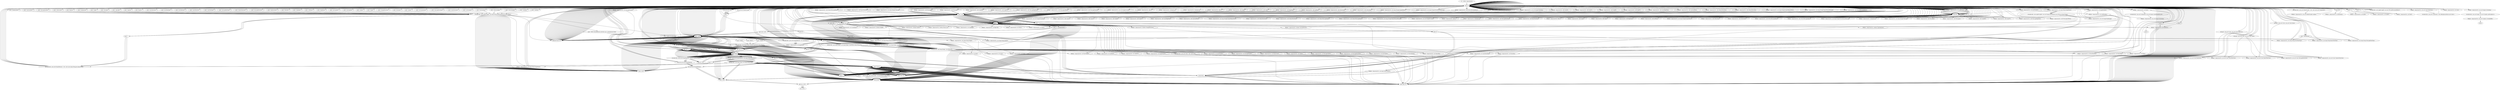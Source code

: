 digraph "" {
    "r0 := @this: AquariumCity"
    "load.r r0"
    "r0 := @this: AquariumCity"->"load.r r0";
    "new java.awt.MediaTracker"
    "load.r r0"->"new java.awt.MediaTracker";
    "dup1.r"
    "new java.awt.MediaTracker"->"dup1.r";
    "dup1.r"->"load.r r0";
    "specialinvoke <java.awt.MediaTracker: void <init>(java.awt.Component)>"
    "load.r r0"->"specialinvoke <java.awt.MediaTracker: void <init>(java.awt.Component)>";
    "fieldput <AquariumCity: java.awt.MediaTracker tracker>"
    "specialinvoke <java.awt.MediaTracker: void <init>(java.awt.Component)>"->"fieldput <AquariumCity: java.awt.MediaTracker tracker>";
    "fieldput <AquariumCity: java.awt.MediaTracker tracker>"->"load.r r0";
    "push 500"
    "load.r r0"->"push 500";
    "fieldput <AquariumCity: int demotime>"
    "push 500"->"fieldput <AquariumCity: int demotime>";
    "fieldput <AquariumCity: int demotime>"->"load.r r0";
    "push 0"
    "load.r r0"->"push 0";
    "fieldput <AquariumCity: int Counttimer>"
    "push 0"->"fieldput <AquariumCity: int Counttimer>";
    "fieldput <AquariumCity: int Counttimer>"->"load.r r0";
    "push -1"
    "load.r r0"->"push -1";
    "fieldput <AquariumCity: int FindX>"
    "push -1"->"fieldput <AquariumCity: int FindX>";
    "fieldput <AquariumCity: int FindX>"->"load.r r0";
    "push -2"
    "load.r r0"->"push -2";
    "fieldput <AquariumCity: int FindY>"
    "push -2"->"fieldput <AquariumCity: int FindY>";
    "fieldput <AquariumCity: int FindY>"->"load.r r0";
    "load.r r0"->"push -1";
    "fieldput <AquariumCity: int FindXY>"
    "push -1"->"fieldput <AquariumCity: int FindXY>";
    "fieldput <AquariumCity: int FindXY>"->"load.r r0";
    "load.r r0"->"push 0";
    "fieldput <AquariumCity: boolean FindXX>"
    "push 0"->"fieldput <AquariumCity: boolean FindXX>";
    "fieldput <AquariumCity: boolean FindXX>"->"load.r r0";
    "load.r r0"->"push 0";
    "fieldput <AquariumCity: boolean FindYY>"
    "push 0"->"fieldput <AquariumCity: boolean FindYY>";
    "fieldput <AquariumCity: boolean FindYY>"->"load.r r0";
    "load.r r0"->"push 0";
    "fieldput <AquariumCity: boolean Mouse_On>"
    "push 0"->"fieldput <AquariumCity: boolean Mouse_On>";
    "fieldput <AquariumCity: boolean Mouse_On>"->"load.r r0";
    "load.r r0"->"push 0";
    "fieldput <AquariumCity: int CopyRight>"
    "push 0"->"fieldput <AquariumCity: int CopyRight>";
    "fieldput <AquariumCity: int CopyRight>"->"load.r r0";
    "load.r r0"->"push 0";
    "fieldput <AquariumCity: int RegCode>"
    "push 0"->"fieldput <AquariumCity: int RegCode>";
    "fieldput <AquariumCity: int RegCode>"->"load.r r0";
    "load.r r0"->"push 0";
    "fieldput <AquariumCity: int status>"
    "push 0"->"fieldput <AquariumCity: int status>";
    "fieldput <AquariumCity: int status>"->"load.r r0";
    "load.r r0"->"push 0";
    "fieldput <AquariumCity: int timer>"
    "push 0"->"fieldput <AquariumCity: int timer>";
    "fieldput <AquariumCity: int timer>"->"load.r r0";
    "staticget <java.awt.Color: java.awt.Color lightGray>"
    "load.r r0"->"staticget <java.awt.Color: java.awt.Color lightGray>";
    "fieldput <AquariumCity: java.awt.Color BackColor>"
    "staticget <java.awt.Color: java.awt.Color lightGray>"->"fieldput <AquariumCity: java.awt.Color BackColor>";
    "fieldput <AquariumCity: java.awt.Color BackColor>"->"load.r r0";
    "push \"bgcolor\""
    "load.r r0"->"push \"bgcolor\"";
    "virtualinvoke <java.applet.Applet: java.lang.String getParameter(java.lang.String)>"
    "push \"bgcolor\""->"virtualinvoke <java.applet.Applet: java.lang.String getParameter(java.lang.String)>";
    "store.r $r33"
    "virtualinvoke <java.applet.Applet: java.lang.String getParameter(java.lang.String)>"->"store.r $r33";
    "load.r $r33"
    "store.r $r33"->"load.r $r33";
    "ifnull load.r r0"
    "load.r $r33"->"ifnull load.r r0";
    "ifnull load.r r0"->"load.r r0";
    "new java.awt.Color"
    "load.r r0"->"new java.awt.Color";
    "new java.awt.Color"->"dup1.r";
    "dup1.r"->"load.r $r33";
    "push 16"
    "load.r $r33"->"push 16";
    "staticinvoke <java.lang.Integer: java.lang.Integer valueOf(java.lang.String,int)>"
    "push 16"->"staticinvoke <java.lang.Integer: java.lang.Integer valueOf(java.lang.String,int)>";
    "virtualinvoke <java.lang.Integer: int intValue()>"
    "staticinvoke <java.lang.Integer: java.lang.Integer valueOf(java.lang.String,int)>"->"virtualinvoke <java.lang.Integer: int intValue()>";
    "specialinvoke <java.awt.Color: void <init>(int)>"
    "virtualinvoke <java.lang.Integer: int intValue()>"->"specialinvoke <java.awt.Color: void <init>(int)>";
    "specialinvoke <java.awt.Color: void <init>(int)>"->"fieldput <AquariumCity: java.awt.Color BackColor>";
    "fieldput <AquariumCity: java.awt.Color BackColor>"->"load.r r0";
    "staticget <java.awt.Color: java.awt.Color white>"
    "load.r r0"->"staticget <java.awt.Color: java.awt.Color white>";
    "fieldput <AquariumCity: java.awt.Color MoveFontColor>"
    "staticget <java.awt.Color: java.awt.Color white>"->"fieldput <AquariumCity: java.awt.Color MoveFontColor>";
    "fieldput <AquariumCity: java.awt.Color MoveFontColor>"->"load.r r0";
    "push \"movefontcolor\""
    "load.r r0"->"push \"movefontcolor\"";
    "push \"movefontcolor\""->"virtualinvoke <java.applet.Applet: java.lang.String getParameter(java.lang.String)>";
    "virtualinvoke <java.applet.Applet: java.lang.String getParameter(java.lang.String)>"->"store.r $r33";
    "store.r $r33"->"load.r $r33";
    "load.r $r33"->"ifnull load.r r0";
    "ifnull load.r r0"->"load.r r0";
    "load.r r0"->"new java.awt.Color";
    "new java.awt.Color"->"dup1.r";
    "dup1.r"->"load.r $r33";
    "load.r $r33"->"push 16";
    "push 16"->"staticinvoke <java.lang.Integer: java.lang.Integer valueOf(java.lang.String,int)>";
    "staticinvoke <java.lang.Integer: java.lang.Integer valueOf(java.lang.String,int)>"->"virtualinvoke <java.lang.Integer: int intValue()>";
    "virtualinvoke <java.lang.Integer: int intValue()>"->"specialinvoke <java.awt.Color: void <init>(int)>";
    "specialinvoke <java.awt.Color: void <init>(int)>"->"fieldput <AquariumCity: java.awt.Color MoveFontColor>";
    "fieldput <AquariumCity: java.awt.Color MoveFontColor>"->"load.r r0";
    "push \"TimesRoman\""
    "load.r r0"->"push \"TimesRoman\"";
    "fieldput <AquariumCity: java.lang.String MoveFontType>"
    "push \"TimesRoman\""->"fieldput <AquariumCity: java.lang.String MoveFontType>";
    "fieldput <AquariumCity: java.lang.String MoveFontType>"->"load.r r0";
    "push \"movefonttype\""
    "load.r r0"->"push \"movefonttype\"";
    "push \"movefonttype\""->"virtualinvoke <java.applet.Applet: java.lang.String getParameter(java.lang.String)>";
    "virtualinvoke <java.applet.Applet: java.lang.String getParameter(java.lang.String)>"->"store.r $r33";
    "store.r $r33"->"load.r $r33";
    "load.r $r33"->"ifnull load.r r0";
    "ifnull load.r r0"->"load.r r0";
    "load.r r0"->"load.r $r33";
    "load.r $r33"->"fieldput <AquariumCity: java.lang.String MoveFontType>";
    "fieldput <AquariumCity: java.lang.String MoveFontType>"->"load.r r0";
    "push 12"
    "load.r r0"->"push 12";
    "fieldput <AquariumCity: int MoveFontSize>"
    "push 12"->"fieldput <AquariumCity: int MoveFontSize>";
    "fieldput <AquariumCity: int MoveFontSize>"->"load.r r0";
    "push \"movefontsize\""
    "load.r r0"->"push \"movefontsize\"";
    "push \"movefontsize\""->"virtualinvoke <java.applet.Applet: java.lang.String getParameter(java.lang.String)>";
    "virtualinvoke <java.applet.Applet: java.lang.String getParameter(java.lang.String)>"->"store.r $r33";
    "store.r $r33"->"load.r $r33";
    "load.r $r33"->"ifnull load.r r0";
    "ifnull load.r r0"->"load.r r0";
    "load.r r0"->"load.r $r33";
    "staticinvoke <java.lang.Integer: java.lang.Integer valueOf(java.lang.String)>"
    "load.r $r33"->"staticinvoke <java.lang.Integer: java.lang.Integer valueOf(java.lang.String)>";
    "staticinvoke <java.lang.Integer: java.lang.Integer valueOf(java.lang.String)>"->"virtualinvoke <java.lang.Integer: int intValue()>";
    "virtualinvoke <java.lang.Integer: int intValue()>"->"fieldput <AquariumCity: int MoveFontSize>";
    "fieldput <AquariumCity: int MoveFontSize>"->"load.r r0";
    "load.r r0"->"staticget <java.awt.Color: java.awt.Color white>";
    "fieldput <AquariumCity: java.awt.Color RayerFontColor>"
    "staticget <java.awt.Color: java.awt.Color white>"->"fieldput <AquariumCity: java.awt.Color RayerFontColor>";
    "fieldput <AquariumCity: java.awt.Color RayerFontColor>"->"load.r r0";
    "push \"rayerfontcolor\""
    "load.r r0"->"push \"rayerfontcolor\"";
    "push \"rayerfontcolor\""->"virtualinvoke <java.applet.Applet: java.lang.String getParameter(java.lang.String)>";
    "virtualinvoke <java.applet.Applet: java.lang.String getParameter(java.lang.String)>"->"store.r $r33";
    "store.r $r33"->"load.r $r33";
    "load.r $r33"->"ifnull load.r r0";
    "ifnull load.r r0"->"load.r r0";
    "load.r r0"->"new java.awt.Color";
    "new java.awt.Color"->"dup1.r";
    "dup1.r"->"load.r $r33";
    "load.r $r33"->"push 16";
    "push 16"->"staticinvoke <java.lang.Integer: java.lang.Integer valueOf(java.lang.String,int)>";
    "staticinvoke <java.lang.Integer: java.lang.Integer valueOf(java.lang.String,int)>"->"virtualinvoke <java.lang.Integer: int intValue()>";
    "virtualinvoke <java.lang.Integer: int intValue()>"->"specialinvoke <java.awt.Color: void <init>(int)>";
    "specialinvoke <java.awt.Color: void <init>(int)>"->"fieldput <AquariumCity: java.awt.Color RayerFontColor>";
    "fieldput <AquariumCity: java.awt.Color RayerFontColor>"->"load.r r0";
    "load.r r0"->"push \"TimesRoman\"";
    "fieldput <AquariumCity: java.lang.String RayerFontType>"
    "push \"TimesRoman\""->"fieldput <AquariumCity: java.lang.String RayerFontType>";
    "fieldput <AquariumCity: java.lang.String RayerFontType>"->"load.r r0";
    "push \"rayerfonttype\""
    "load.r r0"->"push \"rayerfonttype\"";
    "push \"rayerfonttype\""->"virtualinvoke <java.applet.Applet: java.lang.String getParameter(java.lang.String)>";
    "virtualinvoke <java.applet.Applet: java.lang.String getParameter(java.lang.String)>"->"store.r $r33";
    "store.r $r33"->"load.r $r33";
    "load.r $r33"->"ifnull load.r r0";
    "ifnull load.r r0"->"load.r r0";
    "load.r r0"->"load.r $r33";
    "load.r $r33"->"fieldput <AquariumCity: java.lang.String RayerFontType>";
    "fieldput <AquariumCity: java.lang.String RayerFontType>"->"load.r r0";
    "load.r r0"->"push \"TimesRoman\"";
    "fieldput <AquariumCity: java.lang.String MessageFontType>"
    "push \"TimesRoman\""->"fieldput <AquariumCity: java.lang.String MessageFontType>";
    "fieldput <AquariumCity: java.lang.String MessageFontType>"->"load.r r0";
    "push \"messagefonttype\""
    "load.r r0"->"push \"messagefonttype\"";
    "push \"messagefonttype\""->"virtualinvoke <java.applet.Applet: java.lang.String getParameter(java.lang.String)>";
    "virtualinvoke <java.applet.Applet: java.lang.String getParameter(java.lang.String)>"->"store.r $r33";
    "store.r $r33"->"load.r $r33";
    "load.r $r33"->"ifnull load.r r0";
    "ifnull load.r r0"->"load.r r0";
    "load.r r0"->"load.r $r33";
    "load.r $r33"->"fieldput <AquariumCity: java.lang.String MessageFontType>";
    "fieldput <AquariumCity: java.lang.String MessageFontType>"->"load.r r0";
    "staticget <java.awt.Color: java.awt.Color black>"
    "load.r r0"->"staticget <java.awt.Color: java.awt.Color black>";
    "fieldput <AquariumCity: java.awt.Color ShadowFontColor>"
    "staticget <java.awt.Color: java.awt.Color black>"->"fieldput <AquariumCity: java.awt.Color ShadowFontColor>";
    "fieldput <AquariumCity: java.awt.Color ShadowFontColor>"->"load.r r0";
    "push \"shadowfontcolor\""
    "load.r r0"->"push \"shadowfontcolor\"";
    "push \"shadowfontcolor\""->"virtualinvoke <java.applet.Applet: java.lang.String getParameter(java.lang.String)>";
    "virtualinvoke <java.applet.Applet: java.lang.String getParameter(java.lang.String)>"->"store.r $r33";
    "store.r $r33"->"load.r $r33";
    "load.r $r33"->"ifnull load.r r0";
    "ifnull load.r r0"->"load.r r0";
    "load.r r0"->"new java.awt.Color";
    "new java.awt.Color"->"dup1.r";
    "dup1.r"->"load.r $r33";
    "load.r $r33"->"push 16";
    "push 16"->"staticinvoke <java.lang.Integer: java.lang.Integer valueOf(java.lang.String,int)>";
    "staticinvoke <java.lang.Integer: java.lang.Integer valueOf(java.lang.String,int)>"->"virtualinvoke <java.lang.Integer: int intValue()>";
    "virtualinvoke <java.lang.Integer: int intValue()>"->"specialinvoke <java.awt.Color: void <init>(int)>";
    "specialinvoke <java.awt.Color: void <init>(int)>"->"fieldput <AquariumCity: java.awt.Color ShadowFontColor>";
    "fieldput <AquariumCity: java.awt.Color ShadowFontColor>"->"load.r r0";
    "load.r r0"->"staticget <java.awt.Color: java.awt.Color white>";
    "fieldput <AquariumCity: java.awt.Color MessageFontColor>"
    "staticget <java.awt.Color: java.awt.Color white>"->"fieldput <AquariumCity: java.awt.Color MessageFontColor>";
    "fieldput <AquariumCity: java.awt.Color MessageFontColor>"->"load.r r0";
    "push \"messagefontcolor\""
    "load.r r0"->"push \"messagefontcolor\"";
    "push \"messagefontcolor\""->"virtualinvoke <java.applet.Applet: java.lang.String getParameter(java.lang.String)>";
    "virtualinvoke <java.applet.Applet: java.lang.String getParameter(java.lang.String)>"->"store.r $r33";
    "store.r $r33"->"load.r $r33";
    "load.r $r33"->"ifnull load.r r0";
    "ifnull load.r r0"->"load.r r0";
    "load.r r0"->"new java.awt.Color";
    "new java.awt.Color"->"dup1.r";
    "dup1.r"->"load.r $r33";
    "load.r $r33"->"push 16";
    "push 16"->"staticinvoke <java.lang.Integer: java.lang.Integer valueOf(java.lang.String,int)>";
    "staticinvoke <java.lang.Integer: java.lang.Integer valueOf(java.lang.String,int)>"->"virtualinvoke <java.lang.Integer: int intValue()>";
    "virtualinvoke <java.lang.Integer: int intValue()>"->"specialinvoke <java.awt.Color: void <init>(int)>";
    "specialinvoke <java.awt.Color: void <init>(int)>"->"fieldput <AquariumCity: java.awt.Color MessageFontColor>";
    "fieldput <AquariumCity: java.awt.Color MessageFontColor>"->"load.r r0";
    "push null"
    "load.r r0"->"push null";
    "fieldput <AquariumCity: java.lang.String ShadowStatus>"
    "push null"->"fieldput <AquariumCity: java.lang.String ShadowStatus>";
    "fieldput <AquariumCity: java.lang.String ShadowStatus>"->"load.r r0";
    "push \"shadowstatus\""
    "load.r r0"->"push \"shadowstatus\"";
    "push \"shadowstatus\""->"virtualinvoke <java.applet.Applet: java.lang.String getParameter(java.lang.String)>";
    "virtualinvoke <java.applet.Applet: java.lang.String getParameter(java.lang.String)>"->"store.r $r33";
    "store.r $r33"->"load.r $r33";
    "load.r $r33"->"ifnull load.r r0";
    "ifnull load.r r0"->"load.r r0";
    "load.r r0"->"load.r $r33";
    "load.r $r33"->"fieldput <AquariumCity: java.lang.String ShadowStatus>";
    "fieldput <AquariumCity: java.lang.String ShadowStatus>"->"load.r r0";
    "push \"fontstyle\""
    "load.r r0"->"push \"fontstyle\"";
    "push \"fontstyle\""->"virtualinvoke <java.applet.Applet: java.lang.String getParameter(java.lang.String)>";
    "virtualinvoke <java.applet.Applet: java.lang.String getParameter(java.lang.String)>"->"store.r $r33";
    "store.r $r33"->"load.r $r33";
    "ifnonnull load.r $r33"
    "load.r $r33"->"ifnonnull load.r $r33";
    "ifnonnull load.r $r33"->"load.r r0";
    "push 1"
    "load.r r0"->"push 1";
    "fieldput <AquariumCity: int FontStyle>"
    "push 1"->"fieldput <AquariumCity: int FontStyle>";
    "goto load.r r0"
    "fieldput <AquariumCity: int FontStyle>"->"goto load.r r0";
    "goto load.r r0"->"load.r r0";
    "push \"sleeptime\""
    "load.r r0"->"push \"sleeptime\"";
    "push \"sleeptime\""->"virtualinvoke <java.applet.Applet: java.lang.String getParameter(java.lang.String)>";
    "virtualinvoke <java.applet.Applet: java.lang.String getParameter(java.lang.String)>"->"store.r $r33";
    "store.r $r33"->"load.r $r33";
    "ifnonnull load.r r0"
    "load.r $r33"->"ifnonnull load.r r0";
    "ifnonnull load.r r0"->"load.r r0";
    "push 30"
    "load.r r0"->"push 30";
    "fieldput <AquariumCity: int stime>"
    "push 30"->"fieldput <AquariumCity: int stime>";
    "fieldput <AquariumCity: int stime>"->"goto load.r r0";
    "goto load.r r0"->"load.r r0";
    "push \"widthsize\""
    "load.r r0"->"push \"widthsize\"";
    "push \"widthsize\""->"virtualinvoke <java.applet.Applet: java.lang.String getParameter(java.lang.String)>";
    "virtualinvoke <java.applet.Applet: java.lang.String getParameter(java.lang.String)>"->"store.r $r33";
    "store.r $r33"->"load.r $r33";
    "load.r $r33"->"ifnonnull load.r r0";
    "ifnonnull load.r r0"->"load.r r0";
    "push 600"
    "load.r r0"->"push 600";
    "fieldput <AquariumCity: int wsize>"
    "push 600"->"fieldput <AquariumCity: int wsize>";
    "fieldput <AquariumCity: int wsize>"->"goto load.r r0";
    "goto load.r r0"->"load.r r0";
    "push \"heightsize\""
    "load.r r0"->"push \"heightsize\"";
    "push \"heightsize\""->"virtualinvoke <java.applet.Applet: java.lang.String getParameter(java.lang.String)>";
    "virtualinvoke <java.applet.Applet: java.lang.String getParameter(java.lang.String)>"->"store.r $r33";
    "store.r $r33"->"load.r $r33";
    "load.r $r33"->"ifnonnull load.r r0";
    "ifnonnull load.r r0"->"load.r r0";
    "push 300"
    "load.r r0"->"push 300";
    "fieldput <AquariumCity: int hsize>"
    "push 300"->"fieldput <AquariumCity: int hsize>";
    "fieldput <AquariumCity: int hsize>"->"goto load.r r0";
    "goto load.r r0"->"load.r r0";
    "push \"movespeed1\""
    "load.r r0"->"push \"movespeed1\"";
    "push \"movespeed1\""->"virtualinvoke <java.applet.Applet: java.lang.String getParameter(java.lang.String)>";
    "virtualinvoke <java.applet.Applet: java.lang.String getParameter(java.lang.String)>"->"store.r $r33";
    "store.r $r33"->"load.r $r33";
    "load.r $r33"->"ifnonnull load.r r0";
    "ifnonnull load.r r0"->"load.r r0";
    "load.r r0"->"push 0";
    "fieldput <AquariumCity: int MoveXspeed>"
    "push 0"->"fieldput <AquariumCity: int MoveXspeed>";
    "fieldput <AquariumCity: int MoveXspeed>"->"goto load.r r0";
    "goto load.r r0"->"load.r r0";
    "push \"movespeed2\""
    "load.r r0"->"push \"movespeed2\"";
    "push \"movespeed2\""->"virtualinvoke <java.applet.Applet: java.lang.String getParameter(java.lang.String)>";
    "virtualinvoke <java.applet.Applet: java.lang.String getParameter(java.lang.String)>"->"store.r $r33";
    "store.r $r33"->"load.r $r33";
    "load.r $r33"->"ifnonnull load.r r0";
    "ifnonnull load.r r0"->"load.r r0";
    "load.r r0"->"push 0";
    "fieldput <AquariumCity: int MoveYspeed>"
    "push 0"->"fieldput <AquariumCity: int MoveYspeed>";
    "fieldput <AquariumCity: int MoveYspeed>"->"goto load.r r0";
    "goto load.r r0"->"load.r r0";
    "push \"jumpto\""
    "load.r r0"->"push \"jumpto\"";
    "push \"jumpto\""->"virtualinvoke <java.applet.Applet: java.lang.String getParameter(java.lang.String)>";
    "virtualinvoke <java.applet.Applet: java.lang.String getParameter(java.lang.String)>"->"store.r $r33";
    "store.r $r33"->"load.r $r33";
    "load.r $r33"->"ifnonnull load.r r0";
    "ifnonnull load.r r0"->"load.r r0";
    "load.r r0"->"push null";
    "fieldput <AquariumCity: java.lang.String JumpTo>"
    "push null"->"fieldput <AquariumCity: java.lang.String JumpTo>";
    "fieldput <AquariumCity: java.lang.String JumpTo>"->"goto load.r r0";
    "goto load.r r0"->"load.r r0";
    "push \"target\""
    "load.r r0"->"push \"target\"";
    "push \"target\""->"virtualinvoke <java.applet.Applet: java.lang.String getParameter(java.lang.String)>";
    "virtualinvoke <java.applet.Applet: java.lang.String getParameter(java.lang.String)>"->"store.r $r33";
    "store.r $r33"->"load.r $r33";
    "load.r $r33"->"ifnonnull load.r r0";
    "ifnonnull load.r r0"->"load.r r0";
    "load.r r0"->"push null";
    "fieldput <AquariumCity: java.lang.String Target>"
    "push null"->"fieldput <AquariumCity: java.lang.String Target>";
    "fieldput <AquariumCity: java.lang.String Target>"->"goto load.r r0";
    "goto load.r r0"->"load.r r0";
    "push \"changedirection\""
    "load.r r0"->"push \"changedirection\"";
    "push \"changedirection\""->"virtualinvoke <java.applet.Applet: java.lang.String getParameter(java.lang.String)>";
    "virtualinvoke <java.applet.Applet: java.lang.String getParameter(java.lang.String)>"->"ifnonnull load.r r0";
    "ifnonnull load.r r0"->"load.r r0";
    "load.r r0"->"push 0";
    "fieldput <AquariumCity: boolean ChangeDirection>"
    "push 0"->"fieldput <AquariumCity: boolean ChangeDirection>";
    "fieldput <AquariumCity: boolean ChangeDirection>"->"goto load.r r0";
    "goto load.r r0"->"load.r r0";
    "push \"downmax\""
    "load.r r0"->"push \"downmax\"";
    "push \"downmax\""->"virtualinvoke <java.applet.Applet: java.lang.String getParameter(java.lang.String)>";
    "virtualinvoke <java.applet.Applet: java.lang.String getParameter(java.lang.String)>"->"store.r $r33";
    "store.r $r33"->"load.r $r33";
    "load.r $r33"->"ifnonnull load.r r0";
    "ifnonnull load.r r0"->"load.r r0";
    "load.r r0"->"load.r r0";
    "fieldget <AquariumCity: int hsize>"
    "load.r r0"->"fieldget <AquariumCity: int hsize>";
    "fieldput <AquariumCity: int DownMax>"
    "fieldget <AquariumCity: int hsize>"->"fieldput <AquariumCity: int DownMax>";
    "fieldput <AquariumCity: int DownMax>"->"goto load.r r0";
    "goto load.r r0"->"load.r r0";
    "push \"upmax\""
    "load.r r0"->"push \"upmax\"";
    "push \"upmax\""->"virtualinvoke <java.applet.Applet: java.lang.String getParameter(java.lang.String)>";
    "virtualinvoke <java.applet.Applet: java.lang.String getParameter(java.lang.String)>"->"store.r $r33";
    "store.r $r33"->"load.r $r33";
    "load.r $r33"->"ifnonnull load.r r0";
    "ifnonnull load.r r0"->"load.r r0";
    "load.r r0"->"push 0";
    "fieldput <AquariumCity: int UpMax>"
    "push 0"->"fieldput <AquariumCity: int UpMax>";
    "fieldput <AquariumCity: int UpMax>"->"goto load.r r0";
    "goto load.r r0"->"load.r r0";
    "push \"messageupmax\""
    "load.r r0"->"push \"messageupmax\"";
    "push \"messageupmax\""->"virtualinvoke <java.applet.Applet: java.lang.String getParameter(java.lang.String)>";
    "virtualinvoke <java.applet.Applet: java.lang.String getParameter(java.lang.String)>"->"store.r $r33";
    "store.r $r33"->"load.r $r33";
    "load.r $r33"->"ifnonnull load.r r0";
    "ifnonnull load.r r0"->"load.r r0";
    "load.r r0"->"push 0";
    "fieldput <AquariumCity: int MessageUpMax>"
    "push 0"->"fieldput <AquariumCity: int MessageUpMax>";
    "fieldput <AquariumCity: int MessageUpMax>"->"goto load.r r0";
    "goto load.r r0"->"load.r r0";
    "push \"messagedownmax\""
    "load.r r0"->"push \"messagedownmax\"";
    "push \"messagedownmax\""->"virtualinvoke <java.applet.Applet: java.lang.String getParameter(java.lang.String)>";
    "virtualinvoke <java.applet.Applet: java.lang.String getParameter(java.lang.String)>"->"store.r $r33";
    "store.r $r33"->"load.r $r33";
    "load.r $r33"->"ifnonnull load.r r0";
    "ifnonnull load.r r0"->"load.r r0";
    "load.r r0"->"push 0";
    "fieldput <AquariumCity: int MessageDownMax>"
    "push 0"->"fieldput <AquariumCity: int MessageDownMax>";
    "fieldput <AquariumCity: int MessageDownMax>"->"goto load.r r0";
    "goto load.r r0"->"load.r r0";
    "push \"rayerdownmax\""
    "load.r r0"->"push \"rayerdownmax\"";
    "push \"rayerdownmax\""->"virtualinvoke <java.applet.Applet: java.lang.String getParameter(java.lang.String)>";
    "virtualinvoke <java.applet.Applet: java.lang.String getParameter(java.lang.String)>"->"store.r $r33";
    "store.r $r33"->"load.r $r33";
    "load.r $r33"->"ifnonnull load.r r0";
    "ifnonnull load.r r0"->"load.r r0";
    "load.r r0"->"load.r r0";
    "load.r r0"->"fieldget <AquariumCity: int hsize>";
    "fieldput <AquariumCity: int rayerDownMax>"
    "fieldget <AquariumCity: int hsize>"->"fieldput <AquariumCity: int rayerDownMax>";
    "fieldput <AquariumCity: int rayerDownMax>"->"goto load.r r0";
    "goto load.r r0"->"load.r r0";
    "push \"rayerupmax\""
    "load.r r0"->"push \"rayerupmax\"";
    "push \"rayerupmax\""->"virtualinvoke <java.applet.Applet: java.lang.String getParameter(java.lang.String)>";
    "virtualinvoke <java.applet.Applet: java.lang.String getParameter(java.lang.String)>"->"store.r $r33";
    "store.r $r33"->"load.r $r33";
    "load.r $r33"->"ifnonnull load.r r0";
    "ifnonnull load.r r0"->"load.r r0";
    "load.r r0"->"push 0";
    "fieldput <AquariumCity: int rayerUpMax>"
    "push 0"->"fieldput <AquariumCity: int rayerUpMax>";
    "fieldput <AquariumCity: int rayerUpMax>"->"goto load.r r0";
    "goto load.r r0"->"load.r r0";
    "push \"durationtime\""
    "load.r r0"->"push \"durationtime\"";
    "push \"durationtime\""->"virtualinvoke <java.applet.Applet: java.lang.String getParameter(java.lang.String)>";
    "virtualinvoke <java.applet.Applet: java.lang.String getParameter(java.lang.String)>"->"store.r $r33";
    "store.r $r33"->"load.r $r33";
    "load.r $r33"->"ifnonnull load.r r0";
    "ifnonnull load.r r0"->"load.r r0";
    "push 6"
    "load.r r0"->"push 6";
    "fieldput <AquariumCity: int dtime>"
    "push 6"->"fieldput <AquariumCity: int dtime>";
    "fieldput <AquariumCity: int dtime>"->"goto load.r r0";
    "goto load.r r0"->"load.r r0";
    "push \"statuschange1\""
    "load.r r0"->"push \"statuschange1\"";
    "push \"statuschange1\""->"virtualinvoke <java.applet.Applet: java.lang.String getParameter(java.lang.String)>";
    "virtualinvoke <java.applet.Applet: java.lang.String getParameter(java.lang.String)>"->"store.r $r33";
    "store.r $r33"->"load.r $r33";
    "load.r $r33"->"ifnonnull load.r r0";
    "ifnonnull load.r r0"->"load.r r0";
    "push 3"
    "load.r r0"->"push 3";
    "fieldput <AquariumCity: int StatusMax>"
    "push 3"->"fieldput <AquariumCity: int StatusMax>";
    "fieldput <AquariumCity: int StatusMax>"->"goto load.r r0";
    "goto load.r r0"->"load.r r0";
    "push \"statuschange2\""
    "load.r r0"->"push \"statuschange2\"";
    "push \"statuschange2\""->"virtualinvoke <java.applet.Applet: java.lang.String getParameter(java.lang.String)>";
    "virtualinvoke <java.applet.Applet: java.lang.String getParameter(java.lang.String)>"->"store.r $r33";
    "store.r $r33"->"load.r $r33";
    "load.r $r33"->"ifnonnull load.r r0";
    "ifnonnull load.r r0"->"load.r r0";
    "load.r r0"->"push 1";
    "fieldput <AquariumCity: int StatusMin>"
    "push 1"->"fieldput <AquariumCity: int StatusMin>";
    "fieldput <AquariumCity: int StatusMin>"->"goto load.r r0";
    "goto load.r r0"->"load.r r0";
    "push \"randomx\""
    "load.r r0"->"push \"randomx\"";
    "push \"randomx\""->"virtualinvoke <java.applet.Applet: java.lang.String getParameter(java.lang.String)>";
    "virtualinvoke <java.applet.Applet: java.lang.String getParameter(java.lang.String)>"->"store.r $r33";
    "store.r $r33"->"load.r $r33";
    "load.r $r33"->"ifnonnull load.r r0";
    "ifnonnull load.r r0"->"load.r r0";
    "load.r r0"->"push 0";
    "fieldput <AquariumCity: int randomX>"
    "push 0"->"fieldput <AquariumCity: int randomX>";
    "fieldput <AquariumCity: int randomX>"->"goto load.r r0";
    "goto load.r r0"->"load.r r0";
    "push \"randomy\""
    "load.r r0"->"push \"randomy\"";
    "push \"randomy\""->"virtualinvoke <java.applet.Applet: java.lang.String getParameter(java.lang.String)>";
    "virtualinvoke <java.applet.Applet: java.lang.String getParameter(java.lang.String)>"->"store.r $r33";
    "store.r $r33"->"load.r $r33";
    "load.r $r33"->"ifnonnull load.r r0";
    "ifnonnull load.r r0"->"load.r r0";
    "load.r r0"->"push 0";
    "fieldput <AquariumCity: int randomY>"
    "push 0"->"fieldput <AquariumCity: int randomY>";
    "fieldput <AquariumCity: int randomY>"->"goto load.r r0";
    "goto load.r r0"->"load.r r0";
    "push \"imagenumber\""
    "load.r r0"->"push \"imagenumber\"";
    "push \"imagenumber\""->"virtualinvoke <java.applet.Applet: java.lang.String getParameter(java.lang.String)>";
    "virtualinvoke <java.applet.Applet: java.lang.String getParameter(java.lang.String)>"->"store.r $r33";
    "store.r $r33"->"load.r $r33";
    "load.r $r33"->"ifnonnull load.r r0";
    "ifnonnull load.r r0"->"load.r r0";
    "load.r r0"->"push 0";
    "fieldput <AquariumCity: int imageNumber>"
    "push 0"->"fieldput <AquariumCity: int imageNumber>";
    "fieldput <AquariumCity: int imageNumber>"->"goto load.r r0";
    "goto load.r r0"->"load.r r0";
    "push \"rayernumber\""
    "load.r r0"->"push \"rayernumber\"";
    "push \"rayernumber\""->"virtualinvoke <java.applet.Applet: java.lang.String getParameter(java.lang.String)>";
    "virtualinvoke <java.applet.Applet: java.lang.String getParameter(java.lang.String)>"->"store.r $r33";
    "store.r $r33"->"load.r $r33";
    "load.r $r33"->"ifnonnull load.r r0";
    "ifnonnull load.r r0"->"load.r r0";
    "load.r r0"->"push 0";
    "fieldput <AquariumCity: int rayerNumber>"
    "push 0"->"fieldput <AquariumCity: int rayerNumber>";
    "fieldput <AquariumCity: int rayerNumber>"->"goto load.r r0";
    "goto load.r r0"->"load.r r0";
    "push \"messagenumber\""
    "load.r r0"->"push \"messagenumber\"";
    "push \"messagenumber\""->"virtualinvoke <java.applet.Applet: java.lang.String getParameter(java.lang.String)>";
    "virtualinvoke <java.applet.Applet: java.lang.String getParameter(java.lang.String)>"->"store.r $r33";
    "store.r $r33"->"load.r $r33";
    "load.r $r33"->"ifnonnull load.r r0";
    "ifnonnull load.r r0"->"load.r r0";
    "load.r r0"->"push 0";
    "fieldput <AquariumCity: int messageNumber>"
    "push 0"->"fieldput <AquariumCity: int messageNumber>";
    "fieldput <AquariumCity: int messageNumber>"->"goto load.r r0";
    "goto load.r r0"->"load.r r0";
    "push \"statuscount\""
    "load.r r0"->"push \"statuscount\"";
    "push \"statuscount\""->"virtualinvoke <java.applet.Applet: java.lang.String getParameter(java.lang.String)>";
    "virtualinvoke <java.applet.Applet: java.lang.String getParameter(java.lang.String)>"->"store.r $r33";
    "store.r $r33"->"load.r $r33";
    "load.r $r33"->"ifnonnull load.r r0";
    "ifnonnull load.r r0"->"load.r r0";
    "load.r r0"->"push 0";
    "fieldput <AquariumCity: int StatusCount>"
    "push 0"->"fieldput <AquariumCity: int StatusCount>";
    "fieldput <AquariumCity: int StatusCount>"->"goto load.r r0";
    "goto load.r r0"->"load.r r0";
    "fieldget <AquariumCity: int imageNumber>"
    "load.r r0"->"fieldget <AquariumCity: int imageNumber>";
    "fieldget <AquariumCity: int imageNumber>"->"load.r r0";
    "fieldget <AquariumCity: int rayerNumber>"
    "load.r r0"->"fieldget <AquariumCity: int rayerNumber>";
    "ifcmplt.i load.r r0"
    "fieldget <AquariumCity: int rayerNumber>"->"ifcmplt.i load.r r0";
    "ifcmplt.i load.r r0"->"load.r r0";
    "load.r r0"->"load.r r0";
    "load.r r0"->"fieldget <AquariumCity: int imageNumber>";
    "fieldput <AquariumCity: int workNumber>"
    "fieldget <AquariumCity: int imageNumber>"->"fieldput <AquariumCity: int workNumber>";
    "fieldput <AquariumCity: int workNumber>"->"goto load.r r0";
    "goto load.r r0"->"load.r r0";
    "load.r r0"->"fieldget <AquariumCity: int rayerNumber>";
    "ifle load.r r0"
    "fieldget <AquariumCity: int rayerNumber>"->"ifle load.r r0";
    "new java.util.StringTokenizer"
    "ifle load.r r0"->"new java.util.StringTokenizer";
    "new java.util.StringTokenizer"->"store.r $r33";
    "store.r $r33"->"load.r $r33";
    "load.r $r33"->"load.r r0";
    "push \"bgrayer\""
    "load.r r0"->"push \"bgrayer\"";
    "push \"bgrayer\""->"virtualinvoke <java.applet.Applet: java.lang.String getParameter(java.lang.String)>";
    "push \",\""
    "virtualinvoke <java.applet.Applet: java.lang.String getParameter(java.lang.String)>"->"push \",\"";
    "specialinvoke <java.util.StringTokenizer: void <init>(java.lang.String,java.lang.String)>"
    "push \",\""->"specialinvoke <java.util.StringTokenizer: void <init>(java.lang.String,java.lang.String)>";
    "specialinvoke <java.util.StringTokenizer: void <init>(java.lang.String,java.lang.String)>"->"load.r r0";
    "load.r r0"->"load.r $r33";
    "virtualinvoke <java.util.StringTokenizer: int countTokens()>"
    "load.r $r33"->"virtualinvoke <java.util.StringTokenizer: int countTokens()>";
    "fieldput <AquariumCity: int imageNum>"
    "virtualinvoke <java.util.StringTokenizer: int countTokens()>"->"fieldput <AquariumCity: int imageNum>";
    "fieldput <AquariumCity: int imageNum>"->"load.r r0";
    "load.r r0"->"load.r r0";
    "fieldget <AquariumCity: int imageNum>"
    "load.r r0"->"fieldget <AquariumCity: int imageNum>";
    "newarray"
    "fieldget <AquariumCity: int imageNum>"->"newarray";
    "fieldput <AquariumCity: java.awt.Image[] BackImg>"
    "newarray"->"fieldput <AquariumCity: java.awt.Image[] BackImg>";
    "fieldput <AquariumCity: java.awt.Image[] BackImg>"->"load.r r0";
    "load.r r0"->"load.r r0";
    "load.r r0"->"fieldget <AquariumCity: int imageNum>";
    "fieldget <AquariumCity: int imageNum>"->"newarray";
    "fieldput <AquariumCity: int[] rayerX>"
    "newarray"->"fieldput <AquariumCity: int[] rayerX>";
    "fieldput <AquariumCity: int[] rayerX>"->"load.r r0";
    "load.r r0"->"load.r r0";
    "load.r r0"->"fieldget <AquariumCity: int imageNum>";
    "fieldget <AquariumCity: int imageNum>"->"newarray";
    "fieldput <AquariumCity: int[] rayerY>"
    "newarray"->"fieldput <AquariumCity: int[] rayerY>";
    "fieldput <AquariumCity: int[] rayerY>"->"load.r r0";
    "load.r r0"->"load.r r0";
    "load.r r0"->"fieldget <AquariumCity: int imageNum>";
    "fieldget <AquariumCity: int imageNum>"->"newarray";
    "fieldput <AquariumCity: int[] stepXX>"
    "newarray"->"fieldput <AquariumCity: int[] stepXX>";
    "fieldput <AquariumCity: int[] stepXX>"->"load.r r0";
    "load.r r0"->"load.r r0";
    "load.r r0"->"fieldget <AquariumCity: int imageNum>";
    "fieldget <AquariumCity: int imageNum>"->"newarray";
    "fieldput <AquariumCity: int[] stepYY>"
    "newarray"->"fieldput <AquariumCity: int[] stepYY>";
    "fieldput <AquariumCity: int[] stepYY>"->"load.r r0";
    "load.r r0"->"load.r r0";
    "load.r r0"->"fieldget <AquariumCity: int imageNum>";
    "fieldget <AquariumCity: int imageNum>"->"newarray";
    "fieldput <AquariumCity: int[] rayerRightMax>"
    "newarray"->"fieldput <AquariumCity: int[] rayerRightMax>";
    "fieldput <AquariumCity: int[] rayerRightMax>"->"load.r r0";
    "load.r r0"->"load.r r0";
    "load.r r0"->"fieldget <AquariumCity: int imageNum>";
    "fieldget <AquariumCity: int imageNum>"->"newarray";
    "fieldput <AquariumCity: int[] rayerLeftMax>"
    "newarray"->"fieldput <AquariumCity: int[] rayerLeftMax>";
    "fieldput <AquariumCity: int[] rayerLeftMax>"->"load.r r0";
    "load.r r0"->"load.r r0";
    "load.r r0"->"fieldget <AquariumCity: int imageNum>";
    "fieldget <AquariumCity: int imageNum>"->"newarray";
    "fieldput <AquariumCity: java.lang.String[] JumpToRayerMove>"
    "newarray"->"fieldput <AquariumCity: java.lang.String[] JumpToRayerMove>";
    "fieldput <AquariumCity: java.lang.String[] JumpToRayerMove>"->"load.r r0";
    "load.r r0"->"load.r r0";
    "load.r r0"->"fieldget <AquariumCity: int imageNum>";
    "fieldget <AquariumCity: int imageNum>"->"newarray";
    "fieldput <AquariumCity: int[] xRayerMoveSize>"
    "newarray"->"fieldput <AquariumCity: int[] xRayerMoveSize>";
    "fieldput <AquariumCity: int[] xRayerMoveSize>"->"load.r r0";
    "load.r r0"->"load.r r0";
    "load.r r0"->"fieldget <AquariumCity: int imageNum>";
    "fieldget <AquariumCity: int imageNum>"->"newarray";
    "fieldput <AquariumCity: int[] yRayerMoveSize>"
    "newarray"->"fieldput <AquariumCity: int[] yRayerMoveSize>";
    "fieldput <AquariumCity: int[] yRayerMoveSize>"->"load.r r0";
    "load.r r0"->"load.r r0";
    "load.r r0"->"fieldget <AquariumCity: int imageNum>";
    "fieldget <AquariumCity: int imageNum>"->"newarray";
    "fieldput <AquariumCity: int[] xRayerMessageAdjust>"
    "newarray"->"fieldput <AquariumCity: int[] xRayerMessageAdjust>";
    "fieldput <AquariumCity: int[] xRayerMessageAdjust>"->"load.r r0";
    "load.r r0"->"load.r r0";
    "load.r r0"->"fieldget <AquariumCity: int imageNum>";
    "fieldget <AquariumCity: int imageNum>"->"newarray";
    "fieldput <AquariumCity: int[] yRayerMessageAdjust>"
    "newarray"->"fieldput <AquariumCity: int[] yRayerMessageAdjust>";
    "fieldput <AquariumCity: int[] yRayerMessageAdjust>"->"load.r r0";
    "load.r r0"->"load.r r0";
    "load.r r0"->"fieldget <AquariumCity: int imageNum>";
    "fieldget <AquariumCity: int imageNum>"->"newarray";
    "fieldput <AquariumCity: java.lang.String[] RayerMouseMessage>"
    "newarray"->"fieldput <AquariumCity: java.lang.String[] RayerMouseMessage>";
    "fieldput <AquariumCity: java.lang.String[] RayerMouseMessage>"->"load.r r0";
    "load.r r0"->"load.r r0";
    "load.r r0"->"fieldget <AquariumCity: int imageNum>";
    "fieldget <AquariumCity: int imageNum>"->"newarray";
    "fieldput <AquariumCity: int[] RayerFontSize>"
    "newarray"->"fieldput <AquariumCity: int[] RayerFontSize>";
    "fieldput <AquariumCity: int[] RayerFontSize>"->"push 0";
    "store.i i105"
    "push 0"->"store.i i105";
    "goto load.r $r33"
    "store.i i105"->"goto load.r $r33";
    "goto load.r $r33"->"load.r $r33";
    "virtualinvoke <java.util.StringTokenizer: boolean hasMoreTokens()>"
    "load.r $r33"->"virtualinvoke <java.util.StringTokenizer: boolean hasMoreTokens()>";
    "ifne new java.util.StringTokenizer"
    "virtualinvoke <java.util.StringTokenizer: boolean hasMoreTokens()>"->"ifne new java.util.StringTokenizer";
    "ifne new java.util.StringTokenizer"->"load.r r0";
    "load.r r0"->"load.r r0";
    "push \"background\""
    "load.r r0"->"push \"background\"";
    "push \"background\""->"virtualinvoke <java.applet.Applet: java.lang.String getParameter(java.lang.String)>";
    "fieldput <AquariumCity: java.lang.String ImageName>"
    "virtualinvoke <java.applet.Applet: java.lang.String getParameter(java.lang.String)>"->"fieldput <AquariumCity: java.lang.String ImageName>";
    "fieldput <AquariumCity: java.lang.String ImageName>"->"load.r r0";
    "fieldget <AquariumCity: java.lang.String ImageName>"
    "load.r r0"->"fieldget <AquariumCity: java.lang.String ImageName>";
    "fieldget <AquariumCity: java.lang.String ImageName>"->"ifnull load.r r0";
    "ifnull load.r r0"->"load.r r0";
    "load.r r0"->"load.r r0";
    "load.r r0"->"load.r r0";
    "virtualinvoke <java.applet.Applet: java.net.URL getDocumentBase()>"
    "load.r r0"->"virtualinvoke <java.applet.Applet: java.net.URL getDocumentBase()>";
    "virtualinvoke <java.applet.Applet: java.net.URL getDocumentBase()>"->"load.r r0";
    "load.r r0"->"fieldget <AquariumCity: java.lang.String ImageName>";
    "virtualinvoke <java.applet.Applet: java.awt.Image getImage(java.net.URL,java.lang.String)>"
    "fieldget <AquariumCity: java.lang.String ImageName>"->"virtualinvoke <java.applet.Applet: java.awt.Image getImage(java.net.URL,java.lang.String)>";
    "fieldput <AquariumCity: java.awt.Image BackImage>"
    "virtualinvoke <java.applet.Applet: java.awt.Image getImage(java.net.URL,java.lang.String)>"->"fieldput <AquariumCity: java.awt.Image BackImage>";
    "fieldput <AquariumCity: java.awt.Image BackImage>"->"load.r r0";
    "load.r r0"->"fieldget <AquariumCity: int imageNumber>";
    "fieldget <AquariumCity: int imageNumber>"->"ifle load.r r0";
    "ifle load.r r0"->"new java.util.StringTokenizer";
    "new java.util.StringTokenizer"->"store.r $r33";
    "store.r $r33"->"load.r $r33";
    "load.r $r33"->"load.r r0";
    "push \"image\""
    "load.r r0"->"push \"image\"";
    "push \"image\""->"virtualinvoke <java.applet.Applet: java.lang.String getParameter(java.lang.String)>";
    "virtualinvoke <java.applet.Applet: java.lang.String getParameter(java.lang.String)>"->"push \",\"";
    "push \",\""->"specialinvoke <java.util.StringTokenizer: void <init>(java.lang.String,java.lang.String)>";
    "specialinvoke <java.util.StringTokenizer: void <init>(java.lang.String,java.lang.String)>"->"load.r r0";
    "load.r r0"->"load.r $r33";
    "load.r $r33"->"virtualinvoke <java.util.StringTokenizer: int countTokens()>";
    "virtualinvoke <java.util.StringTokenizer: int countTokens()>"->"fieldput <AquariumCity: int imageNum>";
    "fieldput <AquariumCity: int imageNum>"->"load.r r0";
    "load.r r0"->"load.r r0";
    "load.r r0"->"fieldget <AquariumCity: int imageNum>";
    "fieldget <AquariumCity: int imageNum>"->"newarray";
    "fieldput <AquariumCity: java.awt.Image[] Screen>"
    "newarray"->"fieldput <AquariumCity: java.awt.Image[] Screen>";
    "fieldput <AquariumCity: java.awt.Image[] Screen>"->"load.r r0";
    "load.r r0"->"load.r r0";
    "load.r r0"->"fieldget <AquariumCity: int imageNum>";
    "fieldget <AquariumCity: int imageNum>"->"newarray";
    "fieldput <AquariumCity: int[] x>"
    "newarray"->"fieldput <AquariumCity: int[] x>";
    "fieldput <AquariumCity: int[] x>"->"load.r r0";
    "load.r r0"->"load.r r0";
    "load.r r0"->"fieldget <AquariumCity: int imageNum>";
    "fieldget <AquariumCity: int imageNum>"->"newarray";
    "fieldput <AquariumCity: int[] y>"
    "newarray"->"fieldput <AquariumCity: int[] y>";
    "fieldput <AquariumCity: int[] y>"->"load.r r0";
    "load.r r0"->"load.r r0";
    "load.r r0"->"fieldget <AquariumCity: int imageNum>";
    "fieldget <AquariumCity: int imageNum>"->"newarray";
    "fieldput <AquariumCity: int[] stepX>"
    "newarray"->"fieldput <AquariumCity: int[] stepX>";
    "fieldput <AquariumCity: int[] stepX>"->"load.r r0";
    "load.r r0"->"load.r r0";
    "load.r r0"->"fieldget <AquariumCity: int imageNum>";
    "fieldget <AquariumCity: int imageNum>"->"newarray";
    "fieldput <AquariumCity: int[] stepY>"
    "newarray"->"fieldput <AquariumCity: int[] stepY>";
    "fieldput <AquariumCity: int[] stepY>"->"load.r r0";
    "load.r r0"->"load.r r0";
    "load.r r0"->"fieldget <AquariumCity: int imageNum>";
    "fieldget <AquariumCity: int imageNum>"->"newarray";
    "fieldput <AquariumCity: int[] RightMax>"
    "newarray"->"fieldput <AquariumCity: int[] RightMax>";
    "fieldput <AquariumCity: int[] RightMax>"->"load.r r0";
    "load.r r0"->"load.r r0";
    "load.r r0"->"fieldget <AquariumCity: int imageNum>";
    "fieldget <AquariumCity: int imageNum>"->"newarray";
    "fieldput <AquariumCity: int[] LeftMax>"
    "newarray"->"fieldput <AquariumCity: int[] LeftMax>";
    "fieldput <AquariumCity: int[] LeftMax>"->"load.r r0";
    "load.r r0"->"load.r r0";
    "load.r r0"->"fieldget <AquariumCity: int imageNum>";
    "fieldget <AquariumCity: int imageNum>"->"newarray";
    "fieldput <AquariumCity: java.lang.String[] JumpToMove>"
    "newarray"->"fieldput <AquariumCity: java.lang.String[] JumpToMove>";
    "fieldput <AquariumCity: java.lang.String[] JumpToMove>"->"load.r r0";
    "load.r r0"->"load.r r0";
    "load.r r0"->"fieldget <AquariumCity: int imageNum>";
    "fieldget <AquariumCity: int imageNum>"->"newarray";
    "fieldput <AquariumCity: int[] xMoveSize>"
    "newarray"->"fieldput <AquariumCity: int[] xMoveSize>";
    "fieldput <AquariumCity: int[] xMoveSize>"->"load.r r0";
    "load.r r0"->"load.r r0";
    "load.r r0"->"fieldget <AquariumCity: int imageNum>";
    "fieldget <AquariumCity: int imageNum>"->"newarray";
    "fieldput <AquariumCity: int[] yMoveSize>"
    "newarray"->"fieldput <AquariumCity: int[] yMoveSize>";
    "fieldput <AquariumCity: int[] yMoveSize>"->"load.r r0";
    "load.r r0"->"load.r r0";
    "load.r r0"->"fieldget <AquariumCity: int imageNum>";
    "fieldget <AquariumCity: int imageNum>"->"newarray";
    "fieldput <AquariumCity: int[] xMoveMessageAdjust>"
    "newarray"->"fieldput <AquariumCity: int[] xMoveMessageAdjust>";
    "fieldput <AquariumCity: int[] xMoveMessageAdjust>"->"load.r r0";
    "load.r r0"->"load.r r0";
    "load.r r0"->"fieldget <AquariumCity: int imageNum>";
    "fieldget <AquariumCity: int imageNum>"->"newarray";
    "fieldput <AquariumCity: int[] yMoveMessageAdjust>"
    "newarray"->"fieldput <AquariumCity: int[] yMoveMessageAdjust>";
    "fieldput <AquariumCity: int[] yMoveMessageAdjust>"->"load.r r0";
    "load.r r0"->"load.r r0";
    "load.r r0"->"fieldget <AquariumCity: int imageNum>";
    "fieldget <AquariumCity: int imageNum>"->"newarray";
    "fieldput <AquariumCity: java.lang.String[] MoveMouseMessage>"
    "newarray"->"fieldput <AquariumCity: java.lang.String[] MoveMouseMessage>";
    "fieldput <AquariumCity: java.lang.String[] MoveMouseMessage>"->"load.r r0";
    "load.r r0"->"load.r r0";
    "load.r r0"->"fieldget <AquariumCity: int imageNum>";
    "fieldget <AquariumCity: int imageNum>"->"newarray";
    "fieldput <AquariumCity: boolean[] xp>"
    "newarray"->"fieldput <AquariumCity: boolean[] xp>";
    "fieldput <AquariumCity: boolean[] xp>"->"load.r r0";
    "load.r r0"->"load.r r0";
    "load.r r0"->"fieldget <AquariumCity: int imageNum>";
    "fieldget <AquariumCity: int imageNum>"->"newarray";
    "fieldput <AquariumCity: boolean[] yp>"
    "newarray"->"fieldput <AquariumCity: boolean[] yp>";
    "fieldput <AquariumCity: boolean[] yp>"->"push 0";
    "push 0"->"store.i i105";
    "store.i i105"->"goto load.r $r33";
    "goto load.r $r33"->"load.r $r33";
    "load.r $r33"->"virtualinvoke <java.util.StringTokenizer: boolean hasMoreTokens()>";
    "virtualinvoke <java.util.StringTokenizer: boolean hasMoreTokens()>"->"ifne new java.util.StringTokenizer";
    "ifne new java.util.StringTokenizer"->"load.r r0";
    "fieldget <AquariumCity: int messageNumber>"
    "load.r r0"->"fieldget <AquariumCity: int messageNumber>";
    "fieldget <AquariumCity: int messageNumber>"->"ifle load.r r0";
    "ifle load.r r0"->"new java.util.StringTokenizer";
    "new java.util.StringTokenizer"->"store.r $r33";
    "store.r $r33"->"load.r $r33";
    "load.r $r33"->"load.r r0";
    "push \"message\""
    "load.r r0"->"push \"message\"";
    "push \"message\""->"virtualinvoke <java.applet.Applet: java.lang.String getParameter(java.lang.String)>";
    "virtualinvoke <java.applet.Applet: java.lang.String getParameter(java.lang.String)>"->"push \",\"";
    "push \",\""->"specialinvoke <java.util.StringTokenizer: void <init>(java.lang.String,java.lang.String)>";
    "specialinvoke <java.util.StringTokenizer: void <init>(java.lang.String,java.lang.String)>"->"load.r r0";
    "load.r r0"->"load.r $r33";
    "load.r $r33"->"virtualinvoke <java.util.StringTokenizer: int countTokens()>";
    "virtualinvoke <java.util.StringTokenizer: int countTokens()>"->"fieldput <AquariumCity: int imageNum>";
    "fieldput <AquariumCity: int imageNum>"->"load.r r0";
    "load.r r0"->"load.r r0";
    "load.r r0"->"fieldget <AquariumCity: int imageNum>";
    "fieldget <AquariumCity: int imageNum>"->"newarray";
    "fieldput <AquariumCity: java.lang.String[] Message>"
    "newarray"->"fieldput <AquariumCity: java.lang.String[] Message>";
    "fieldput <AquariumCity: java.lang.String[] Message>"->"load.r r0";
    "load.r r0"->"load.r r0";
    "load.r r0"->"fieldget <AquariumCity: int imageNum>";
    "fieldget <AquariumCity: int imageNum>"->"newarray";
    "fieldput <AquariumCity: int[] MessageX>"
    "newarray"->"fieldput <AquariumCity: int[] MessageX>";
    "fieldput <AquariumCity: int[] MessageX>"->"load.r r0";
    "load.r r0"->"load.r r0";
    "load.r r0"->"fieldget <AquariumCity: int imageNum>";
    "fieldget <AquariumCity: int imageNum>"->"newarray";
    "fieldput <AquariumCity: int[] MessageY>"
    "newarray"->"fieldput <AquariumCity: int[] MessageY>";
    "fieldput <AquariumCity: int[] MessageY>"->"load.r r0";
    "load.r r0"->"load.r r0";
    "load.r r0"->"fieldget <AquariumCity: int imageNum>";
    "fieldget <AquariumCity: int imageNum>"->"newarray";
    "fieldput <AquariumCity: int[] stepXXX>"
    "newarray"->"fieldput <AquariumCity: int[] stepXXX>";
    "fieldput <AquariumCity: int[] stepXXX>"->"load.r r0";
    "load.r r0"->"load.r r0";
    "load.r r0"->"fieldget <AquariumCity: int imageNum>";
    "fieldget <AquariumCity: int imageNum>"->"newarray";
    "fieldput <AquariumCity: int[] stepYYY>"
    "newarray"->"fieldput <AquariumCity: int[] stepYYY>";
    "fieldput <AquariumCity: int[] stepYYY>"->"load.r r0";
    "load.r r0"->"load.r r0";
    "load.r r0"->"fieldget <AquariumCity: int imageNum>";
    "fieldget <AquariumCity: int imageNum>"->"newarray";
    "fieldput <AquariumCity: int[] MessageRightMax>"
    "newarray"->"fieldput <AquariumCity: int[] MessageRightMax>";
    "fieldput <AquariumCity: int[] MessageRightMax>"->"load.r r0";
    "load.r r0"->"load.r r0";
    "load.r r0"->"fieldget <AquariumCity: int imageNum>";
    "fieldget <AquariumCity: int imageNum>"->"newarray";
    "fieldput <AquariumCity: int[] MessageLeftMax>"
    "newarray"->"fieldput <AquariumCity: int[] MessageLeftMax>";
    "fieldput <AquariumCity: int[] MessageLeftMax>"->"load.r r0";
    "load.r r0"->"load.r r0";
    "load.r r0"->"fieldget <AquariumCity: int imageNum>";
    "fieldget <AquariumCity: int imageNum>"->"newarray";
    "fieldput <AquariumCity: int[] MessageFontSize>"
    "newarray"->"fieldput <AquariumCity: int[] MessageFontSize>";
    "fieldput <AquariumCity: int[] MessageFontSize>"->"push 0";
    "push 0"->"store.i i105";
    "store.i i105"->"goto load.r $r33";
    "goto load.r $r33"->"load.r $r33";
    "load.r $r33"->"virtualinvoke <java.util.StringTokenizer: boolean hasMoreTokens()>";
    "virtualinvoke <java.util.StringTokenizer: boolean hasMoreTokens()>"->"ifne new java.util.StringTokenizer";
    "ifne new java.util.StringTokenizer"->"load.r r0";
    "push \"copyright\""
    "load.r r0"->"push \"copyright\"";
    "push \"copyright\""->"virtualinvoke <java.applet.Applet: java.lang.String getParameter(java.lang.String)>";
    "push \"1998,Y.Ichisaka[home.interlink.or.jp/~ichisaka/main.html]\""
    "virtualinvoke <java.applet.Applet: java.lang.String getParameter(java.lang.String)>"->"push \"1998,Y.Ichisaka[home.interlink.or.jp/~ichisaka/main.html]\"";
    "virtualinvoke <java.lang.String: boolean equals(java.lang.Object)>"
    "push \"1998,Y.Ichisaka[home.interlink.or.jp/~ichisaka/main.html]\""->"virtualinvoke <java.lang.String: boolean equals(java.lang.Object)>";
    "ifne load.r r0"
    "virtualinvoke <java.lang.String: boolean equals(java.lang.Object)>"->"ifne load.r r0";
    "ifne load.r r0"->"load.r r0";
    "load.r r0"->"push 0";
    "fieldput <AquariumCity: boolean copyrightstatus>"
    "push 0"->"fieldput <AquariumCity: boolean copyrightstatus>";
    "fieldput <AquariumCity: boolean copyrightstatus>"->"load.r r0";
    "push \"regcode\""
    "load.r r0"->"push \"regcode\"";
    "push \"regcode\""->"virtualinvoke <java.applet.Applet: java.lang.String getParameter(java.lang.String)>";
    "push \"okohihs-ika-84919040\""
    "virtualinvoke <java.applet.Applet: java.lang.String getParameter(java.lang.String)>"->"push \"okohihs-ika-84919040\"";
    "push \"okohihs-ika-84919040\""->"virtualinvoke <java.lang.String: boolean equals(java.lang.Object)>";
    "virtualinvoke <java.lang.String: boolean equals(java.lang.Object)>"->"ifne load.r r0";
    "ifne load.r r0"->"load.r r0";
    "load.r r0"->"push 0";
    "fieldput <AquariumCity: boolean regcodestatus>"
    "push 0"->"fieldput <AquariumCity: boolean regcodestatus>";
    "fieldput <AquariumCity: boolean regcodestatus>"->"load.r r0";
    "load.r r0"->"load.r r0";
    "fieldget <AquariumCity: java.awt.Color BackColor>"
    "load.r r0"->"fieldget <AquariumCity: java.awt.Color BackColor>";
    "virtualinvoke <java.awt.Component: void setBackground(java.awt.Color)>"
    "fieldget <AquariumCity: java.awt.Color BackColor>"->"virtualinvoke <java.awt.Component: void setBackground(java.awt.Color)>";
    "virtualinvoke <java.awt.Component: void setBackground(java.awt.Color)>"->"load.r r0";
    "load.r r0"->"load.r r0";
    "load.r r0"->"load.r r0";
    "fieldget <AquariumCity: int wsize>"
    "load.r r0"->"fieldget <AquariumCity: int wsize>";
    "fieldget <AquariumCity: int wsize>"->"load.r r0";
    "load.r r0"->"fieldget <AquariumCity: int hsize>";
    "virtualinvoke <java.awt.Component: java.awt.Image createImage(int,int)>"
    "fieldget <AquariumCity: int hsize>"->"virtualinvoke <java.awt.Component: java.awt.Image createImage(int,int)>";
    "fieldput <AquariumCity: java.awt.Image ScreenImg>"
    "virtualinvoke <java.awt.Component: java.awt.Image createImage(int,int)>"->"fieldput <AquariumCity: java.awt.Image ScreenImg>";
    "fieldput <AquariumCity: java.awt.Image ScreenImg>"->"load.r r0";
    "load.r r0"->"load.r r0";
    "fieldget <AquariumCity: java.awt.Image ScreenImg>"
    "load.r r0"->"fieldget <AquariumCity: java.awt.Image ScreenImg>";
    "virtualinvoke <java.awt.Image: java.awt.Graphics getGraphics()>"
    "fieldget <AquariumCity: java.awt.Image ScreenImg>"->"virtualinvoke <java.awt.Image: java.awt.Graphics getGraphics()>";
    "fieldput <AquariumCity: java.awt.Graphics ScreenBuffer>"
    "virtualinvoke <java.awt.Image: java.awt.Graphics getGraphics()>"->"fieldput <AquariumCity: java.awt.Graphics ScreenBuffer>";
    "return"
    "fieldput <AquariumCity: java.awt.Graphics ScreenBuffer>"->"return";
    "ifne new java.util.StringTokenizer"->"new java.util.StringTokenizer";
    "store.r $r42"
    "new java.util.StringTokenizer"->"store.r $r42";
    "load.r $r42"
    "store.r $r42"->"load.r $r42";
    "load.r $r42"->"load.r $r33";
    "virtualinvoke <java.util.StringTokenizer: java.lang.String nextToken()>"
    "load.r $r33"->"virtualinvoke <java.util.StringTokenizer: java.lang.String nextToken()>";
    "push \"|\""
    "virtualinvoke <java.util.StringTokenizer: java.lang.String nextToken()>"->"push \"|\"";
    "push \"|\""->"specialinvoke <java.util.StringTokenizer: void <init>(java.lang.String,java.lang.String)>";
    "specialinvoke <java.util.StringTokenizer: void <init>(java.lang.String,java.lang.String)>"->"load.r r0";
    "fieldget <AquariumCity: java.lang.String[] Message>"
    "load.r r0"->"fieldget <AquariumCity: java.lang.String[] Message>";
    "load.i i105"
    "fieldget <AquariumCity: java.lang.String[] Message>"->"load.i i105";
    "load.i i105"->"load.r $r42";
    "load.r $r42"->"virtualinvoke <java.util.StringTokenizer: java.lang.String nextToken()>";
    "virtualinvoke <java.lang.String: java.lang.String trim()>"
    "virtualinvoke <java.util.StringTokenizer: java.lang.String nextToken()>"->"virtualinvoke <java.lang.String: java.lang.String trim()>";
    "arraywrite.r"
    "virtualinvoke <java.lang.String: java.lang.String trim()>"->"arraywrite.r";
    "arraywrite.r"->"load.r r0";
    "fieldget <AquariumCity: int[] MessageX>"
    "load.r r0"->"fieldget <AquariumCity: int[] MessageX>";
    "fieldget <AquariumCity: int[] MessageX>"->"load.i i105";
    "load.i i105"->"push 0";
    "arraywrite.i"
    "push 0"->"arraywrite.i";
    "arraywrite.i"->"load.r $r42";
    "load.r $r42"->"virtualinvoke <java.util.StringTokenizer: boolean hasMoreTokens()>";
    "ifeq load.r r0"
    "virtualinvoke <java.util.StringTokenizer: boolean hasMoreTokens()>"->"ifeq load.r r0";
    "ifeq load.r r0"->"load.r $r42";
    "load.r $r42"->"virtualinvoke <java.util.StringTokenizer: java.lang.String nextToken()>";
    "virtualinvoke <java.util.StringTokenizer: java.lang.String nextToken()>"->"virtualinvoke <java.lang.String: java.lang.String trim()>";
    "store.r $r176"
    "virtualinvoke <java.lang.String: java.lang.String trim()>"->"store.r $r176";
    "load.r $r176"
    "store.r $r176"->"load.r $r176";
    "load.r $r176"->"ifnull load.r r0";
    "ifnull load.r r0"->"load.r $r176";
    "push \"*\""
    "load.r $r176"->"push \"*\"";
    "push \"*\""->"virtualinvoke <java.lang.String: boolean equals(java.lang.Object)>";
    "virtualinvoke <java.lang.String: boolean equals(java.lang.Object)>"->"ifne load.r r0";
    "ifne load.r r0"->"load.r r0";
    "load.r r0"->"fieldget <AquariumCity: int[] MessageX>";
    "fieldget <AquariumCity: int[] MessageX>"->"load.i i105";
    "load.i i105"->"load.r $r176";
    "staticinvoke <java.lang.Integer: int parseInt(java.lang.String)>"
    "load.r $r176"->"staticinvoke <java.lang.Integer: int parseInt(java.lang.String)>";
    "staticinvoke <java.lang.Integer: int parseInt(java.lang.String)>"->"arraywrite.i";
    "arraywrite.i"->"goto load.r r0";
    "goto load.r r0"->"load.r r0";
    "fieldget <AquariumCity: int[] MessageY>"
    "load.r r0"->"fieldget <AquariumCity: int[] MessageY>";
    "fieldget <AquariumCity: int[] MessageY>"->"load.i i105";
    "load.i i105"->"push 0";
    "push 0"->"arraywrite.i";
    "arraywrite.i"->"load.r $r42";
    "load.r $r42"->"virtualinvoke <java.util.StringTokenizer: boolean hasMoreTokens()>";
    "virtualinvoke <java.util.StringTokenizer: boolean hasMoreTokens()>"->"ifeq load.r r0";
    "ifeq load.r r0"->"load.r $r42";
    "load.r $r42"->"virtualinvoke <java.util.StringTokenizer: java.lang.String nextToken()>";
    "virtualinvoke <java.util.StringTokenizer: java.lang.String nextToken()>"->"virtualinvoke <java.lang.String: java.lang.String trim()>";
    "virtualinvoke <java.lang.String: java.lang.String trim()>"->"store.r $r176";
    "store.r $r176"->"load.r $r176";
    "load.r $r176"->"ifnull load.r r0";
    "ifnull load.r r0"->"load.r $r176";
    "load.r $r176"->"push \"*\"";
    "push \"*\""->"virtualinvoke <java.lang.String: boolean equals(java.lang.Object)>";
    "virtualinvoke <java.lang.String: boolean equals(java.lang.Object)>"->"ifne load.r r0";
    "ifne load.r r0"->"load.r r0";
    "load.r r0"->"fieldget <AquariumCity: int[] MessageY>";
    "fieldget <AquariumCity: int[] MessageY>"->"load.i i105";
    "load.i i105"->"load.r $r176";
    "load.r $r176"->"staticinvoke <java.lang.Integer: int parseInt(java.lang.String)>";
    "staticinvoke <java.lang.Integer: int parseInt(java.lang.String)>"->"arraywrite.i";
    "arraywrite.i"->"goto load.r r0";
    "goto load.r r0"->"load.r r0";
    "fieldget <AquariumCity: int[] stepXXX>"
    "load.r r0"->"fieldget <AquariumCity: int[] stepXXX>";
    "fieldget <AquariumCity: int[] stepXXX>"->"load.i i105";
    "load.i i105"->"push 0";
    "push 0"->"arraywrite.i";
    "arraywrite.i"->"load.r $r42";
    "load.r $r42"->"virtualinvoke <java.util.StringTokenizer: boolean hasMoreTokens()>";
    "virtualinvoke <java.util.StringTokenizer: boolean hasMoreTokens()>"->"ifeq load.r r0";
    "ifeq load.r r0"->"load.r $r42";
    "load.r $r42"->"virtualinvoke <java.util.StringTokenizer: java.lang.String nextToken()>";
    "virtualinvoke <java.util.StringTokenizer: java.lang.String nextToken()>"->"virtualinvoke <java.lang.String: java.lang.String trim()>";
    "virtualinvoke <java.lang.String: java.lang.String trim()>"->"store.r $r176";
    "store.r $r176"->"load.r $r176";
    "load.r $r176"->"ifnull load.r r0";
    "ifnull load.r r0"->"load.r $r176";
    "load.r $r176"->"push \"*\"";
    "push \"*\""->"virtualinvoke <java.lang.String: boolean equals(java.lang.Object)>";
    "virtualinvoke <java.lang.String: boolean equals(java.lang.Object)>"->"ifne load.r r0";
    "ifne load.r r0"->"load.r r0";
    "load.r r0"->"fieldget <AquariumCity: int[] stepXXX>";
    "fieldget <AquariumCity: int[] stepXXX>"->"load.i i105";
    "load.i i105"->"load.r $r176";
    "load.r $r176"->"staticinvoke <java.lang.Integer: int parseInt(java.lang.String)>";
    "staticinvoke <java.lang.Integer: int parseInt(java.lang.String)>"->"arraywrite.i";
    "arraywrite.i"->"goto load.r r0";
    "goto load.r r0"->"load.r r0";
    "fieldget <AquariumCity: int[] stepYYY>"
    "load.r r0"->"fieldget <AquariumCity: int[] stepYYY>";
    "fieldget <AquariumCity: int[] stepYYY>"->"load.i i105";
    "load.i i105"->"push 0";
    "push 0"->"arraywrite.i";
    "arraywrite.i"->"load.r $r42";
    "load.r $r42"->"virtualinvoke <java.util.StringTokenizer: boolean hasMoreTokens()>";
    "virtualinvoke <java.util.StringTokenizer: boolean hasMoreTokens()>"->"ifeq load.r r0";
    "ifeq load.r r0"->"load.r $r42";
    "load.r $r42"->"virtualinvoke <java.util.StringTokenizer: java.lang.String nextToken()>";
    "virtualinvoke <java.util.StringTokenizer: java.lang.String nextToken()>"->"virtualinvoke <java.lang.String: java.lang.String trim()>";
    "virtualinvoke <java.lang.String: java.lang.String trim()>"->"store.r $r176";
    "store.r $r176"->"load.r $r176";
    "load.r $r176"->"ifnull load.r r0";
    "ifnull load.r r0"->"load.r $r176";
    "load.r $r176"->"push \"*\"";
    "push \"*\""->"virtualinvoke <java.lang.String: boolean equals(java.lang.Object)>";
    "virtualinvoke <java.lang.String: boolean equals(java.lang.Object)>"->"ifne load.r r0";
    "ifne load.r r0"->"load.r r0";
    "load.r r0"->"fieldget <AquariumCity: int[] stepYYY>";
    "fieldget <AquariumCity: int[] stepYYY>"->"load.i i105";
    "load.i i105"->"load.r $r176";
    "load.r $r176"->"staticinvoke <java.lang.Integer: int parseInt(java.lang.String)>";
    "staticinvoke <java.lang.Integer: int parseInt(java.lang.String)>"->"arraywrite.i";
    "arraywrite.i"->"goto load.r r0";
    "goto load.r r0"->"load.r r0";
    "fieldget <AquariumCity: int[] MessageRightMax>"
    "load.r r0"->"fieldget <AquariumCity: int[] MessageRightMax>";
    "fieldget <AquariumCity: int[] MessageRightMax>"->"load.i i105";
    "load.i i105"->"push 0";
    "push 0"->"arraywrite.i";
    "arraywrite.i"->"load.r $r42";
    "load.r $r42"->"virtualinvoke <java.util.StringTokenizer: boolean hasMoreTokens()>";
    "virtualinvoke <java.util.StringTokenizer: boolean hasMoreTokens()>"->"ifeq load.r r0";
    "ifeq load.r r0"->"load.r $r42";
    "load.r $r42"->"virtualinvoke <java.util.StringTokenizer: java.lang.String nextToken()>";
    "virtualinvoke <java.util.StringTokenizer: java.lang.String nextToken()>"->"virtualinvoke <java.lang.String: java.lang.String trim()>";
    "virtualinvoke <java.lang.String: java.lang.String trim()>"->"store.r $r176";
    "store.r $r176"->"load.r $r176";
    "load.r $r176"->"ifnull load.r r0";
    "ifnull load.r r0"->"load.r $r176";
    "load.r $r176"->"push \"*\"";
    "push \"*\""->"virtualinvoke <java.lang.String: boolean equals(java.lang.Object)>";
    "virtualinvoke <java.lang.String: boolean equals(java.lang.Object)>"->"ifne load.r r0";
    "ifne load.r r0"->"load.r r0";
    "load.r r0"->"fieldget <AquariumCity: int[] MessageRightMax>";
    "fieldget <AquariumCity: int[] MessageRightMax>"->"load.i i105";
    "load.i i105"->"load.r $r176";
    "load.r $r176"->"staticinvoke <java.lang.Integer: int parseInt(java.lang.String)>";
    "staticinvoke <java.lang.Integer: int parseInt(java.lang.String)>"->"arraywrite.i";
    "arraywrite.i"->"goto load.r r0";
    "goto load.r r0"->"load.r r0";
    "fieldget <AquariumCity: int[] MessageLeftMax>"
    "load.r r0"->"fieldget <AquariumCity: int[] MessageLeftMax>";
    "fieldget <AquariumCity: int[] MessageLeftMax>"->"load.i i105";
    "load.i i105"->"push 0";
    "push 0"->"arraywrite.i";
    "arraywrite.i"->"load.r $r42";
    "load.r $r42"->"virtualinvoke <java.util.StringTokenizer: boolean hasMoreTokens()>";
    "virtualinvoke <java.util.StringTokenizer: boolean hasMoreTokens()>"->"ifeq load.r r0";
    "ifeq load.r r0"->"load.r $r42";
    "load.r $r42"->"virtualinvoke <java.util.StringTokenizer: java.lang.String nextToken()>";
    "virtualinvoke <java.util.StringTokenizer: java.lang.String nextToken()>"->"virtualinvoke <java.lang.String: java.lang.String trim()>";
    "virtualinvoke <java.lang.String: java.lang.String trim()>"->"store.r $r176";
    "store.r $r176"->"load.r $r176";
    "load.r $r176"->"ifnull load.r r0";
    "ifnull load.r r0"->"load.r $r176";
    "load.r $r176"->"push \"*\"";
    "push \"*\""->"virtualinvoke <java.lang.String: boolean equals(java.lang.Object)>";
    "virtualinvoke <java.lang.String: boolean equals(java.lang.Object)>"->"ifne load.r r0";
    "ifne load.r r0"->"load.r r0";
    "load.r r0"->"fieldget <AquariumCity: int[] MessageLeftMax>";
    "fieldget <AquariumCity: int[] MessageLeftMax>"->"load.i i105";
    "load.i i105"->"load.r $r176";
    "load.r $r176"->"staticinvoke <java.lang.Integer: int parseInt(java.lang.String)>";
    "staticinvoke <java.lang.Integer: int parseInt(java.lang.String)>"->"arraywrite.i";
    "arraywrite.i"->"goto load.r r0";
    "goto load.r r0"->"load.r r0";
    "fieldget <AquariumCity: int[] MessageFontSize>"
    "load.r r0"->"fieldget <AquariumCity: int[] MessageFontSize>";
    "fieldget <AquariumCity: int[] MessageFontSize>"->"load.i i105";
    "load.i i105"->"push 12";
    "push 12"->"arraywrite.i";
    "arraywrite.i"->"load.r $r42";
    "load.r $r42"->"virtualinvoke <java.util.StringTokenizer: boolean hasMoreTokens()>";
    "ifeq inc.i i105 1"
    "virtualinvoke <java.util.StringTokenizer: boolean hasMoreTokens()>"->"ifeq inc.i i105 1";
    "ifeq inc.i i105 1"->"load.r $r42";
    "load.r $r42"->"virtualinvoke <java.util.StringTokenizer: java.lang.String nextToken()>";
    "virtualinvoke <java.util.StringTokenizer: java.lang.String nextToken()>"->"virtualinvoke <java.lang.String: java.lang.String trim()>";
    "virtualinvoke <java.lang.String: java.lang.String trim()>"->"store.r $r42";
    "store.r $r42"->"load.r $r42";
    "ifnull inc.i i105 1"
    "load.r $r42"->"ifnull inc.i i105 1";
    "ifnull inc.i i105 1"->"load.r $r42";
    "load.r $r42"->"push \"*\"";
    "push \"*\""->"virtualinvoke <java.lang.String: boolean equals(java.lang.Object)>";
    "ifne inc.i i105 1"
    "virtualinvoke <java.lang.String: boolean equals(java.lang.Object)>"->"ifne inc.i i105 1";
    "ifne inc.i i105 1"->"load.r r0";
    "load.r r0"->"fieldget <AquariumCity: int[] MessageFontSize>";
    "fieldget <AquariumCity: int[] MessageFontSize>"->"load.i i105";
    "load.i i105"->"load.r $r42";
    "load.r $r42"->"staticinvoke <java.lang.Integer: int parseInt(java.lang.String)>";
    "staticinvoke <java.lang.Integer: int parseInt(java.lang.String)>"->"arraywrite.i";
    "goto inc.i i105 1"
    "arraywrite.i"->"goto inc.i i105 1";
    "inc.i i105 1"
    "goto inc.i i105 1"->"inc.i i105 1";
    "staticinvoke <java.lang.Integer: int parseInt(java.lang.String)>"->"store.r $r42";
    "store.r $r42"->"goto inc.i i105 1";
    "staticinvoke <java.lang.Integer: int parseInt(java.lang.String)>"->"store.r $r176";
    "store.r $r176"->"goto load.r r0";
    "staticinvoke <java.lang.Integer: int parseInt(java.lang.String)>"->"store.r $r176";
    "store.r $r176"->"goto load.r r0";
    "staticinvoke <java.lang.Integer: int parseInt(java.lang.String)>"->"store.r $r176";
    "store.r $r176"->"goto load.r r0";
    "staticinvoke <java.lang.Integer: int parseInt(java.lang.String)>"->"store.r $r176";
    "store.r $r176"->"goto load.r r0";
    "staticinvoke <java.lang.Integer: int parseInt(java.lang.String)>"->"store.r $r176";
    "store.r $r176"->"goto load.r r0";
    "staticinvoke <java.lang.Integer: int parseInt(java.lang.String)>"->"store.r $r176";
    "store.r $r176"->"goto load.r r0";
    "ifne new java.util.StringTokenizer"->"new java.util.StringTokenizer";
    "new java.util.StringTokenizer"->"store.r $r42";
    "store.r $r42"->"load.r $r42";
    "load.r $r42"->"load.r $r33";
    "load.r $r33"->"virtualinvoke <java.util.StringTokenizer: java.lang.String nextToken()>";
    "virtualinvoke <java.util.StringTokenizer: java.lang.String nextToken()>"->"push \"|\"";
    "push \"|\""->"specialinvoke <java.util.StringTokenizer: void <init>(java.lang.String,java.lang.String)>";
    "specialinvoke <java.util.StringTokenizer: void <init>(java.lang.String,java.lang.String)>"->"load.r r0";
    "load.r r0"->"load.r $r42";
    "load.r $r42"->"virtualinvoke <java.util.StringTokenizer: java.lang.String nextToken()>";
    "virtualinvoke <java.util.StringTokenizer: java.lang.String nextToken()>"->"virtualinvoke <java.lang.String: java.lang.String trim()>";
    "virtualinvoke <java.lang.String: java.lang.String trim()>"->"fieldput <AquariumCity: java.lang.String ImageName>";
    "fieldput <AquariumCity: java.lang.String ImageName>"->"load.r r0";
    "fieldget <AquariumCity: java.awt.Image[] Screen>"
    "load.r r0"->"fieldget <AquariumCity: java.awt.Image[] Screen>";
    "fieldget <AquariumCity: java.awt.Image[] Screen>"->"load.i i105";
    "load.i i105"->"push null";
    "push null"->"arraywrite.r";
    "arraywrite.r"->"load.r r0";
    "load.r r0"->"fieldget <AquariumCity: java.awt.Image[] Screen>";
    "fieldget <AquariumCity: java.awt.Image[] Screen>"->"load.i i105";
    "load.i i105"->"load.r r0";
    "load.r r0"->"load.r r0";
    "load.r r0"->"virtualinvoke <java.applet.Applet: java.net.URL getDocumentBase()>";
    "virtualinvoke <java.applet.Applet: java.net.URL getDocumentBase()>"->"load.r r0";
    "load.r r0"->"fieldget <AquariumCity: java.lang.String ImageName>";
    "fieldget <AquariumCity: java.lang.String ImageName>"->"virtualinvoke <java.applet.Applet: java.awt.Image getImage(java.net.URL,java.lang.String)>";
    "virtualinvoke <java.applet.Applet: java.awt.Image getImage(java.net.URL,java.lang.String)>"->"arraywrite.r";
    "arraywrite.r"->"load.r r0";
    "fieldget <AquariumCity: int[] x>"
    "load.r r0"->"fieldget <AquariumCity: int[] x>";
    "fieldget <AquariumCity: int[] x>"->"load.i i105";
    "load.i i105"->"push 0";
    "push 0"->"arraywrite.i";
    "arraywrite.i"->"load.r r0";
    "fieldget <AquariumCity: boolean[] xp>"
    "load.r r0"->"fieldget <AquariumCity: boolean[] xp>";
    "fieldget <AquariumCity: boolean[] xp>"->"load.i i105";
    "load.i i105"->"push 0";
    "arraywrite.b"
    "push 0"->"arraywrite.b";
    "arraywrite.b"->"load.r r0";
    "fieldget <AquariumCity: boolean[] yp>"
    "load.r r0"->"fieldget <AquariumCity: boolean[] yp>";
    "fieldget <AquariumCity: boolean[] yp>"->"load.i i105";
    "load.i i105"->"push 1";
    "push 1"->"arraywrite.b";
    "arraywrite.b"->"load.r $r42";
    "load.r $r42"->"virtualinvoke <java.util.StringTokenizer: boolean hasMoreTokens()>";
    "virtualinvoke <java.util.StringTokenizer: boolean hasMoreTokens()>"->"ifeq load.r r0";
    "ifeq load.r r0"->"load.r $r42";
    "load.r $r42"->"virtualinvoke <java.util.StringTokenizer: java.lang.String nextToken()>";
    "virtualinvoke <java.util.StringTokenizer: java.lang.String nextToken()>"->"virtualinvoke <java.lang.String: java.lang.String trim()>";
    "virtualinvoke <java.lang.String: java.lang.String trim()>"->"store.r $r176";
    "store.r $r176"->"load.r $r176";
    "load.r $r176"->"ifnull load.r r0";
    "ifnull load.r r0"->"load.r $r176";
    "load.r $r176"->"push \"*\"";
    "push \"*\""->"virtualinvoke <java.lang.String: boolean equals(java.lang.Object)>";
    "virtualinvoke <java.lang.String: boolean equals(java.lang.Object)>"->"ifne load.r r0";
    "ifne load.r r0"->"load.r r0";
    "load.r r0"->"fieldget <AquariumCity: int[] x>";
    "fieldget <AquariumCity: int[] x>"->"load.i i105";
    "load.i i105"->"load.r $r176";
    "load.r $r176"->"staticinvoke <java.lang.Integer: int parseInt(java.lang.String)>";
    "staticinvoke <java.lang.Integer: int parseInt(java.lang.String)>"->"arraywrite.i";
    "arraywrite.i"->"goto load.r r0";
    "goto load.r r0"->"load.r r0";
    "fieldget <AquariumCity: int[] y>"
    "load.r r0"->"fieldget <AquariumCity: int[] y>";
    "fieldget <AquariumCity: int[] y>"->"load.i i105";
    "load.i i105"->"push 0";
    "push 0"->"arraywrite.i";
    "arraywrite.i"->"load.r $r42";
    "load.r $r42"->"virtualinvoke <java.util.StringTokenizer: boolean hasMoreTokens()>";
    "virtualinvoke <java.util.StringTokenizer: boolean hasMoreTokens()>"->"ifeq load.r r0";
    "ifeq load.r r0"->"load.r $r42";
    "load.r $r42"->"virtualinvoke <java.util.StringTokenizer: java.lang.String nextToken()>";
    "virtualinvoke <java.util.StringTokenizer: java.lang.String nextToken()>"->"virtualinvoke <java.lang.String: java.lang.String trim()>";
    "virtualinvoke <java.lang.String: java.lang.String trim()>"->"store.r $r176";
    "store.r $r176"->"load.r $r176";
    "load.r $r176"->"ifnull load.r r0";
    "ifnull load.r r0"->"load.r $r176";
    "load.r $r176"->"push \"*\"";
    "push \"*\""->"virtualinvoke <java.lang.String: boolean equals(java.lang.Object)>";
    "virtualinvoke <java.lang.String: boolean equals(java.lang.Object)>"->"ifne load.r r0";
    "ifne load.r r0"->"load.r r0";
    "load.r r0"->"fieldget <AquariumCity: int[] y>";
    "fieldget <AquariumCity: int[] y>"->"load.i i105";
    "load.i i105"->"load.r $r176";
    "load.r $r176"->"staticinvoke <java.lang.Integer: int parseInt(java.lang.String)>";
    "staticinvoke <java.lang.Integer: int parseInt(java.lang.String)>"->"arraywrite.i";
    "arraywrite.i"->"goto load.r r0";
    "goto load.r r0"->"load.r r0";
    "fieldget <AquariumCity: int[] stepX>"
    "load.r r0"->"fieldget <AquariumCity: int[] stepX>";
    "fieldget <AquariumCity: int[] stepX>"->"load.i i105";
    "load.i i105"->"push 0";
    "push 0"->"arraywrite.i";
    "arraywrite.i"->"load.r $r42";
    "load.r $r42"->"virtualinvoke <java.util.StringTokenizer: boolean hasMoreTokens()>";
    "virtualinvoke <java.util.StringTokenizer: boolean hasMoreTokens()>"->"ifeq load.r r0";
    "ifeq load.r r0"->"load.r $r42";
    "load.r $r42"->"virtualinvoke <java.util.StringTokenizer: java.lang.String nextToken()>";
    "virtualinvoke <java.util.StringTokenizer: java.lang.String nextToken()>"->"virtualinvoke <java.lang.String: java.lang.String trim()>";
    "virtualinvoke <java.lang.String: java.lang.String trim()>"->"store.r $r176";
    "store.r $r176"->"load.r $r176";
    "load.r $r176"->"ifnull load.r r0";
    "ifnull load.r r0"->"load.r $r176";
    "load.r $r176"->"push \"*\"";
    "push \"*\""->"virtualinvoke <java.lang.String: boolean equals(java.lang.Object)>";
    "virtualinvoke <java.lang.String: boolean equals(java.lang.Object)>"->"ifne load.r r0";
    "ifne load.r r0"->"load.r r0";
    "load.r r0"->"fieldget <AquariumCity: int[] stepX>";
    "fieldget <AquariumCity: int[] stepX>"->"load.i i105";
    "load.i i105"->"load.r $r176";
    "load.r $r176"->"staticinvoke <java.lang.Integer: int parseInt(java.lang.String)>";
    "staticinvoke <java.lang.Integer: int parseInt(java.lang.String)>"->"arraywrite.i";
    "arraywrite.i"->"goto load.r r0";
    "goto load.r r0"->"load.r r0";
    "fieldget <AquariumCity: int[] stepY>"
    "load.r r0"->"fieldget <AquariumCity: int[] stepY>";
    "fieldget <AquariumCity: int[] stepY>"->"load.i i105";
    "load.i i105"->"push 0";
    "push 0"->"arraywrite.i";
    "arraywrite.i"->"load.r $r42";
    "load.r $r42"->"virtualinvoke <java.util.StringTokenizer: boolean hasMoreTokens()>";
    "virtualinvoke <java.util.StringTokenizer: boolean hasMoreTokens()>"->"ifeq load.r r0";
    "ifeq load.r r0"->"load.r $r42";
    "load.r $r42"->"virtualinvoke <java.util.StringTokenizer: java.lang.String nextToken()>";
    "virtualinvoke <java.util.StringTokenizer: java.lang.String nextToken()>"->"virtualinvoke <java.lang.String: java.lang.String trim()>";
    "virtualinvoke <java.lang.String: java.lang.String trim()>"->"store.r $r176";
    "store.r $r176"->"load.r $r176";
    "load.r $r176"->"ifnull load.r r0";
    "ifnull load.r r0"->"load.r $r176";
    "load.r $r176"->"push \"*\"";
    "push \"*\""->"virtualinvoke <java.lang.String: boolean equals(java.lang.Object)>";
    "virtualinvoke <java.lang.String: boolean equals(java.lang.Object)>"->"ifne load.r r0";
    "ifne load.r r0"->"load.r r0";
    "load.r r0"->"fieldget <AquariumCity: int[] stepY>";
    "fieldget <AquariumCity: int[] stepY>"->"load.i i105";
    "load.i i105"->"load.r $r176";
    "load.r $r176"->"staticinvoke <java.lang.Integer: int parseInt(java.lang.String)>";
    "staticinvoke <java.lang.Integer: int parseInt(java.lang.String)>"->"arraywrite.i";
    "arraywrite.i"->"goto load.r r0";
    "goto load.r r0"->"load.r r0";
    "fieldget <AquariumCity: int[] RightMax>"
    "load.r r0"->"fieldget <AquariumCity: int[] RightMax>";
    "fieldget <AquariumCity: int[] RightMax>"->"load.i i105";
    "load.i i105"->"push 0";
    "push 0"->"arraywrite.i";
    "arraywrite.i"->"load.r $r42";
    "load.r $r42"->"virtualinvoke <java.util.StringTokenizer: boolean hasMoreTokens()>";
    "virtualinvoke <java.util.StringTokenizer: boolean hasMoreTokens()>"->"ifeq load.r r0";
    "ifeq load.r r0"->"load.r $r42";
    "load.r $r42"->"virtualinvoke <java.util.StringTokenizer: java.lang.String nextToken()>";
    "virtualinvoke <java.util.StringTokenizer: java.lang.String nextToken()>"->"virtualinvoke <java.lang.String: java.lang.String trim()>";
    "virtualinvoke <java.lang.String: java.lang.String trim()>"->"store.r $r176";
    "store.r $r176"->"load.r $r176";
    "load.r $r176"->"ifnull load.r r0";
    "ifnull load.r r0"->"load.r $r176";
    "load.r $r176"->"push \"*\"";
    "push \"*\""->"virtualinvoke <java.lang.String: boolean equals(java.lang.Object)>";
    "virtualinvoke <java.lang.String: boolean equals(java.lang.Object)>"->"ifne load.r r0";
    "ifne load.r r0"->"load.r r0";
    "load.r r0"->"fieldget <AquariumCity: int[] RightMax>";
    "fieldget <AquariumCity: int[] RightMax>"->"load.i i105";
    "load.i i105"->"load.r $r176";
    "load.r $r176"->"staticinvoke <java.lang.Integer: int parseInt(java.lang.String)>";
    "staticinvoke <java.lang.Integer: int parseInt(java.lang.String)>"->"arraywrite.i";
    "arraywrite.i"->"goto load.r r0";
    "goto load.r r0"->"load.r r0";
    "fieldget <AquariumCity: int[] LeftMax>"
    "load.r r0"->"fieldget <AquariumCity: int[] LeftMax>";
    "fieldget <AquariumCity: int[] LeftMax>"->"load.i i105";
    "load.i i105"->"push 0";
    "push 0"->"arraywrite.i";
    "arraywrite.i"->"load.r $r42";
    "load.r $r42"->"virtualinvoke <java.util.StringTokenizer: boolean hasMoreTokens()>";
    "virtualinvoke <java.util.StringTokenizer: boolean hasMoreTokens()>"->"ifeq load.r r0";
    "ifeq load.r r0"->"load.r $r42";
    "load.r $r42"->"virtualinvoke <java.util.StringTokenizer: java.lang.String nextToken()>";
    "virtualinvoke <java.util.StringTokenizer: java.lang.String nextToken()>"->"virtualinvoke <java.lang.String: java.lang.String trim()>";
    "virtualinvoke <java.lang.String: java.lang.String trim()>"->"store.r $r176";
    "store.r $r176"->"load.r $r176";
    "load.r $r176"->"ifnull load.r r0";
    "ifnull load.r r0"->"load.r $r176";
    "load.r $r176"->"push \"*\"";
    "push \"*\""->"virtualinvoke <java.lang.String: boolean equals(java.lang.Object)>";
    "virtualinvoke <java.lang.String: boolean equals(java.lang.Object)>"->"ifne load.r r0";
    "ifne load.r r0"->"load.r r0";
    "load.r r0"->"fieldget <AquariumCity: int[] LeftMax>";
    "fieldget <AquariumCity: int[] LeftMax>"->"load.i i105";
    "load.i i105"->"load.r $r176";
    "load.r $r176"->"staticinvoke <java.lang.Integer: int parseInt(java.lang.String)>";
    "staticinvoke <java.lang.Integer: int parseInt(java.lang.String)>"->"arraywrite.i";
    "arraywrite.i"->"goto load.r r0";
    "goto load.r r0"->"load.r r0";
    "fieldget <AquariumCity: int[] xMoveSize>"
    "load.r r0"->"fieldget <AquariumCity: int[] xMoveSize>";
    "fieldget <AquariumCity: int[] xMoveSize>"->"load.i i105";
    "load.i i105"->"push 0";
    "push 0"->"arraywrite.i";
    "arraywrite.i"->"load.r $r42";
    "load.r $r42"->"virtualinvoke <java.util.StringTokenizer: boolean hasMoreTokens()>";
    "virtualinvoke <java.util.StringTokenizer: boolean hasMoreTokens()>"->"ifeq load.r r0";
    "ifeq load.r r0"->"load.r $r42";
    "load.r $r42"->"virtualinvoke <java.util.StringTokenizer: java.lang.String nextToken()>";
    "virtualinvoke <java.util.StringTokenizer: java.lang.String nextToken()>"->"virtualinvoke <java.lang.String: java.lang.String trim()>";
    "virtualinvoke <java.lang.String: java.lang.String trim()>"->"store.r $r176";
    "store.r $r176"->"load.r $r176";
    "load.r $r176"->"ifnull load.r r0";
    "ifnull load.r r0"->"load.r $r176";
    "load.r $r176"->"push \"*\"";
    "push \"*\""->"virtualinvoke <java.lang.String: boolean equals(java.lang.Object)>";
    "virtualinvoke <java.lang.String: boolean equals(java.lang.Object)>"->"ifne load.r r0";
    "ifne load.r r0"->"load.r r0";
    "load.r r0"->"fieldget <AquariumCity: int[] xMoveSize>";
    "fieldget <AquariumCity: int[] xMoveSize>"->"load.i i105";
    "load.i i105"->"load.r $r176";
    "load.r $r176"->"staticinvoke <java.lang.Integer: int parseInt(java.lang.String)>";
    "staticinvoke <java.lang.Integer: int parseInt(java.lang.String)>"->"arraywrite.i";
    "arraywrite.i"->"goto load.r r0";
    "goto load.r r0"->"load.r r0";
    "fieldget <AquariumCity: int[] yMoveSize>"
    "load.r r0"->"fieldget <AquariumCity: int[] yMoveSize>";
    "fieldget <AquariumCity: int[] yMoveSize>"->"load.i i105";
    "load.i i105"->"push 0";
    "push 0"->"arraywrite.i";
    "arraywrite.i"->"load.r $r42";
    "load.r $r42"->"virtualinvoke <java.util.StringTokenizer: boolean hasMoreTokens()>";
    "virtualinvoke <java.util.StringTokenizer: boolean hasMoreTokens()>"->"ifeq load.r r0";
    "ifeq load.r r0"->"load.r $r42";
    "load.r $r42"->"virtualinvoke <java.util.StringTokenizer: java.lang.String nextToken()>";
    "virtualinvoke <java.util.StringTokenizer: java.lang.String nextToken()>"->"virtualinvoke <java.lang.String: java.lang.String trim()>";
    "virtualinvoke <java.lang.String: java.lang.String trim()>"->"store.r $r176";
    "store.r $r176"->"load.r $r176";
    "load.r $r176"->"ifnull load.r r0";
    "ifnull load.r r0"->"load.r $r176";
    "load.r $r176"->"push \"*\"";
    "push \"*\""->"virtualinvoke <java.lang.String: boolean equals(java.lang.Object)>";
    "virtualinvoke <java.lang.String: boolean equals(java.lang.Object)>"->"ifne load.r r0";
    "ifne load.r r0"->"load.r r0";
    "load.r r0"->"fieldget <AquariumCity: int[] yMoveSize>";
    "fieldget <AquariumCity: int[] yMoveSize>"->"load.i i105";
    "load.i i105"->"load.r $r176";
    "load.r $r176"->"staticinvoke <java.lang.Integer: int parseInt(java.lang.String)>";
    "staticinvoke <java.lang.Integer: int parseInt(java.lang.String)>"->"arraywrite.i";
    "arraywrite.i"->"goto load.r r0";
    "goto load.r r0"->"load.r r0";
    "fieldget <AquariumCity: java.lang.String[] JumpToMove>"
    "load.r r0"->"fieldget <AquariumCity: java.lang.String[] JumpToMove>";
    "fieldget <AquariumCity: java.lang.String[] JumpToMove>"->"load.i i105";
    "load.i i105"->"load.r r0";
    "fieldget <AquariumCity: java.lang.String JumpTo>"
    "load.r r0"->"fieldget <AquariumCity: java.lang.String JumpTo>";
    "fieldget <AquariumCity: java.lang.String JumpTo>"->"arraywrite.r";
    "arraywrite.r"->"load.r $r42";
    "load.r $r42"->"virtualinvoke <java.util.StringTokenizer: boolean hasMoreTokens()>";
    "virtualinvoke <java.util.StringTokenizer: boolean hasMoreTokens()>"->"ifeq load.r r0";
    "ifeq load.r r0"->"load.r $r42";
    "load.r $r42"->"virtualinvoke <java.util.StringTokenizer: java.lang.String nextToken()>";
    "virtualinvoke <java.util.StringTokenizer: java.lang.String nextToken()>"->"virtualinvoke <java.lang.String: java.lang.String trim()>";
    "virtualinvoke <java.lang.String: java.lang.String trim()>"->"store.r $r176";
    "store.r $r176"->"load.r $r176";
    "load.r $r176"->"ifnull load.r r0";
    "ifnull load.r r0"->"load.r $r176";
    "load.r $r176"->"push \"*\"";
    "push \"*\""->"virtualinvoke <java.lang.String: boolean equals(java.lang.Object)>";
    "virtualinvoke <java.lang.String: boolean equals(java.lang.Object)>"->"ifne load.r r0";
    "ifne load.r r0"->"load.r r0";
    "load.r r0"->"fieldget <AquariumCity: java.lang.String[] JumpToMove>";
    "fieldget <AquariumCity: java.lang.String[] JumpToMove>"->"load.i i105";
    "load.i i105"->"load.r $r176";
    "load.r $r176"->"arraywrite.r";
    "arraywrite.r"->"goto load.r r0";
    "goto load.r r0"->"load.r r0";
    "fieldget <AquariumCity: java.lang.String[] MoveMouseMessage>"
    "load.r r0"->"fieldget <AquariumCity: java.lang.String[] MoveMouseMessage>";
    "fieldget <AquariumCity: java.lang.String[] MoveMouseMessage>"->"load.i i105";
    "load.i i105"->"push null";
    "push null"->"arraywrite.r";
    "arraywrite.r"->"load.r $r42";
    "load.r $r42"->"virtualinvoke <java.util.StringTokenizer: boolean hasMoreTokens()>";
    "virtualinvoke <java.util.StringTokenizer: boolean hasMoreTokens()>"->"ifeq load.r r0";
    "ifeq load.r r0"->"load.r $r42";
    "load.r $r42"->"virtualinvoke <java.util.StringTokenizer: java.lang.String nextToken()>";
    "virtualinvoke <java.util.StringTokenizer: java.lang.String nextToken()>"->"virtualinvoke <java.lang.String: java.lang.String trim()>";
    "virtualinvoke <java.lang.String: java.lang.String trim()>"->"store.r $r176";
    "store.r $r176"->"load.r $r176";
    "load.r $r176"->"ifnull load.r r0";
    "ifnull load.r r0"->"load.r $r176";
    "load.r $r176"->"push \"*\"";
    "push \"*\""->"virtualinvoke <java.lang.String: boolean equals(java.lang.Object)>";
    "virtualinvoke <java.lang.String: boolean equals(java.lang.Object)>"->"ifne load.r r0";
    "ifne load.r r0"->"load.r r0";
    "load.r r0"->"fieldget <AquariumCity: java.lang.String[] MoveMouseMessage>";
    "fieldget <AquariumCity: java.lang.String[] MoveMouseMessage>"->"load.i i105";
    "load.i i105"->"load.r $r176";
    "load.r $r176"->"arraywrite.r";
    "arraywrite.r"->"goto load.r r0";
    "goto load.r r0"->"load.r r0";
    "fieldget <AquariumCity: int[] xMoveMessageAdjust>"
    "load.r r0"->"fieldget <AquariumCity: int[] xMoveMessageAdjust>";
    "fieldget <AquariumCity: int[] xMoveMessageAdjust>"->"load.i i105";
    "load.i i105"->"push 0";
    "push 0"->"arraywrite.i";
    "arraywrite.i"->"load.r $r42";
    "load.r $r42"->"virtualinvoke <java.util.StringTokenizer: boolean hasMoreTokens()>";
    "virtualinvoke <java.util.StringTokenizer: boolean hasMoreTokens()>"->"ifeq load.r r0";
    "ifeq load.r r0"->"load.r $r42";
    "load.r $r42"->"virtualinvoke <java.util.StringTokenizer: java.lang.String nextToken()>";
    "virtualinvoke <java.util.StringTokenizer: java.lang.String nextToken()>"->"virtualinvoke <java.lang.String: java.lang.String trim()>";
    "virtualinvoke <java.lang.String: java.lang.String trim()>"->"store.r $r176";
    "store.r $r176"->"load.r $r176";
    "load.r $r176"->"ifnull load.r r0";
    "ifnull load.r r0"->"load.r $r176";
    "load.r $r176"->"push \"*\"";
    "push \"*\""->"virtualinvoke <java.lang.String: boolean equals(java.lang.Object)>";
    "virtualinvoke <java.lang.String: boolean equals(java.lang.Object)>"->"ifne load.r r0";
    "ifne load.r r0"->"load.r r0";
    "load.r r0"->"fieldget <AquariumCity: int[] xMoveMessageAdjust>";
    "fieldget <AquariumCity: int[] xMoveMessageAdjust>"->"load.i i105";
    "load.i i105"->"load.r $r176";
    "load.r $r176"->"staticinvoke <java.lang.Integer: int parseInt(java.lang.String)>";
    "staticinvoke <java.lang.Integer: int parseInt(java.lang.String)>"->"arraywrite.i";
    "arraywrite.i"->"goto load.r r0";
    "goto load.r r0"->"load.r r0";
    "fieldget <AquariumCity: int[] yMoveMessageAdjust>"
    "load.r r0"->"fieldget <AquariumCity: int[] yMoveMessageAdjust>";
    "fieldget <AquariumCity: int[] yMoveMessageAdjust>"->"load.i i105";
    "load.i i105"->"push 0";
    "push 0"->"arraywrite.i";
    "arraywrite.i"->"load.r $r42";
    "load.r $r42"->"virtualinvoke <java.util.StringTokenizer: boolean hasMoreTokens()>";
    "virtualinvoke <java.util.StringTokenizer: boolean hasMoreTokens()>"->"ifeq inc.i i105 1";
    "ifeq inc.i i105 1"->"load.r $r42";
    "load.r $r42"->"virtualinvoke <java.util.StringTokenizer: java.lang.String nextToken()>";
    "virtualinvoke <java.util.StringTokenizer: java.lang.String nextToken()>"->"virtualinvoke <java.lang.String: java.lang.String trim()>";
    "virtualinvoke <java.lang.String: java.lang.String trim()>"->"store.r $r42";
    "store.r $r42"->"load.r $r42";
    "load.r $r42"->"ifnull inc.i i105 1";
    "ifnull inc.i i105 1"->"load.r $r42";
    "load.r $r42"->"push \"*\"";
    "push \"*\""->"virtualinvoke <java.lang.String: boolean equals(java.lang.Object)>";
    "virtualinvoke <java.lang.String: boolean equals(java.lang.Object)>"->"ifne inc.i i105 1";
    "ifne inc.i i105 1"->"load.r r0";
    "load.r r0"->"fieldget <AquariumCity: int[] yMoveMessageAdjust>";
    "fieldget <AquariumCity: int[] yMoveMessageAdjust>"->"load.i i105";
    "load.i i105"->"load.r $r42";
    "load.r $r42"->"staticinvoke <java.lang.Integer: int parseInt(java.lang.String)>";
    "staticinvoke <java.lang.Integer: int parseInt(java.lang.String)>"->"arraywrite.i";
    "arraywrite.i"->"goto inc.i i105 1";
    "goto inc.i i105 1"->"inc.i i105 1";
    "staticinvoke <java.lang.Integer: int parseInt(java.lang.String)>"->"store.r $r42";
    "store.r $r42"->"goto inc.i i105 1";
    "staticinvoke <java.lang.Integer: int parseInt(java.lang.String)>"->"store.r $r176";
    "store.r $r176"->"goto load.r r0";
    "load.r $r176"->"store.r $r176";
    "store.r $r176"->"goto load.r r0";
    "load.r $r176"->"store.r $r176";
    "store.r $r176"->"goto load.r r0";
    "staticinvoke <java.lang.Integer: int parseInt(java.lang.String)>"->"store.r $r176";
    "store.r $r176"->"goto load.r r0";
    "staticinvoke <java.lang.Integer: int parseInt(java.lang.String)>"->"store.r $r176";
    "store.r $r176"->"goto load.r r0";
    "staticinvoke <java.lang.Integer: int parseInt(java.lang.String)>"->"store.r $r176";
    "store.r $r176"->"goto load.r r0";
    "staticinvoke <java.lang.Integer: int parseInt(java.lang.String)>"->"store.r $r176";
    "store.r $r176"->"goto load.r r0";
    "staticinvoke <java.lang.Integer: int parseInt(java.lang.String)>"->"store.r $r176";
    "store.r $r176"->"goto load.r r0";
    "staticinvoke <java.lang.Integer: int parseInt(java.lang.String)>"->"store.r $r176";
    "store.r $r176"->"goto load.r r0";
    "staticinvoke <java.lang.Integer: int parseInt(java.lang.String)>"->"store.r $r176";
    "store.r $r176"->"goto load.r r0";
    "staticinvoke <java.lang.Integer: int parseInt(java.lang.String)>"->"store.r $r176";
    "store.r $r176"->"goto load.r r0";
    "ifne new java.util.StringTokenizer"->"new java.util.StringTokenizer";
    "new java.util.StringTokenizer"->"store.r $r42";
    "store.r $r42"->"load.r $r42";
    "load.r $r42"->"load.r $r33";
    "load.r $r33"->"virtualinvoke <java.util.StringTokenizer: java.lang.String nextToken()>";
    "virtualinvoke <java.util.StringTokenizer: java.lang.String nextToken()>"->"push \"|\"";
    "push \"|\""->"specialinvoke <java.util.StringTokenizer: void <init>(java.lang.String,java.lang.String)>";
    "specialinvoke <java.util.StringTokenizer: void <init>(java.lang.String,java.lang.String)>"->"load.r r0";
    "load.r r0"->"load.r $r42";
    "load.r $r42"->"virtualinvoke <java.util.StringTokenizer: java.lang.String nextToken()>";
    "virtualinvoke <java.util.StringTokenizer: java.lang.String nextToken()>"->"virtualinvoke <java.lang.String: java.lang.String trim()>";
    "virtualinvoke <java.lang.String: java.lang.String trim()>"->"fieldput <AquariumCity: java.lang.String ImageName>";
    "fieldput <AquariumCity: java.lang.String ImageName>"->"load.r r0";
    "fieldget <AquariumCity: java.awt.Image[] BackImg>"
    "load.r r0"->"fieldget <AquariumCity: java.awt.Image[] BackImg>";
    "fieldget <AquariumCity: java.awt.Image[] BackImg>"->"load.i i105";
    "load.i i105"->"push null";
    "push null"->"arraywrite.r";
    "arraywrite.r"->"load.r r0";
    "load.r r0"->"fieldget <AquariumCity: java.awt.Image[] BackImg>";
    "fieldget <AquariumCity: java.awt.Image[] BackImg>"->"load.i i105";
    "load.i i105"->"load.r r0";
    "load.r r0"->"load.r r0";
    "load.r r0"->"virtualinvoke <java.applet.Applet: java.net.URL getDocumentBase()>";
    "virtualinvoke <java.applet.Applet: java.net.URL getDocumentBase()>"->"load.r r0";
    "load.r r0"->"fieldget <AquariumCity: java.lang.String ImageName>";
    "fieldget <AquariumCity: java.lang.String ImageName>"->"virtualinvoke <java.applet.Applet: java.awt.Image getImage(java.net.URL,java.lang.String)>";
    "virtualinvoke <java.applet.Applet: java.awt.Image getImage(java.net.URL,java.lang.String)>"->"arraywrite.r";
    "arraywrite.r"->"load.r r0";
    "fieldget <AquariumCity: int[] rayerX>"
    "load.r r0"->"fieldget <AquariumCity: int[] rayerX>";
    "fieldget <AquariumCity: int[] rayerX>"->"load.i i105";
    "load.i i105"->"push 0";
    "push 0"->"arraywrite.i";
    "arraywrite.i"->"load.r $r42";
    "load.r $r42"->"virtualinvoke <java.util.StringTokenizer: boolean hasMoreTokens()>";
    "virtualinvoke <java.util.StringTokenizer: boolean hasMoreTokens()>"->"ifeq load.r r0";
    "ifeq load.r r0"->"load.r $r42";
    "load.r $r42"->"virtualinvoke <java.util.StringTokenizer: java.lang.String nextToken()>";
    "virtualinvoke <java.util.StringTokenizer: java.lang.String nextToken()>"->"virtualinvoke <java.lang.String: java.lang.String trim()>";
    "virtualinvoke <java.lang.String: java.lang.String trim()>"->"store.r $r176";
    "store.r $r176"->"load.r $r176";
    "load.r $r176"->"ifnull load.r r0";
    "ifnull load.r r0"->"load.r $r176";
    "load.r $r176"->"push \"*\"";
    "push \"*\""->"virtualinvoke <java.lang.String: boolean equals(java.lang.Object)>";
    "virtualinvoke <java.lang.String: boolean equals(java.lang.Object)>"->"ifne load.r r0";
    "ifne load.r r0"->"load.r r0";
    "load.r r0"->"fieldget <AquariumCity: int[] rayerX>";
    "fieldget <AquariumCity: int[] rayerX>"->"load.i i105";
    "load.i i105"->"load.r $r176";
    "load.r $r176"->"staticinvoke <java.lang.Integer: int parseInt(java.lang.String)>";
    "staticinvoke <java.lang.Integer: int parseInt(java.lang.String)>"->"arraywrite.i";
    "arraywrite.i"->"goto load.r r0";
    "goto load.r r0"->"load.r r0";
    "fieldget <AquariumCity: int[] rayerY>"
    "load.r r0"->"fieldget <AquariumCity: int[] rayerY>";
    "fieldget <AquariumCity: int[] rayerY>"->"load.i i105";
    "load.i i105"->"push 0";
    "push 0"->"arraywrite.i";
    "arraywrite.i"->"load.r $r42";
    "load.r $r42"->"virtualinvoke <java.util.StringTokenizer: boolean hasMoreTokens()>";
    "virtualinvoke <java.util.StringTokenizer: boolean hasMoreTokens()>"->"ifeq load.r r0";
    "ifeq load.r r0"->"load.r $r42";
    "load.r $r42"->"virtualinvoke <java.util.StringTokenizer: java.lang.String nextToken()>";
    "virtualinvoke <java.util.StringTokenizer: java.lang.String nextToken()>"->"virtualinvoke <java.lang.String: java.lang.String trim()>";
    "virtualinvoke <java.lang.String: java.lang.String trim()>"->"store.r $r176";
    "store.r $r176"->"load.r $r176";
    "load.r $r176"->"ifnull load.r r0";
    "ifnull load.r r0"->"load.r $r176";
    "load.r $r176"->"push \"*\"";
    "push \"*\""->"virtualinvoke <java.lang.String: boolean equals(java.lang.Object)>";
    "virtualinvoke <java.lang.String: boolean equals(java.lang.Object)>"->"ifne load.r r0";
    "ifne load.r r0"->"load.r r0";
    "load.r r0"->"fieldget <AquariumCity: int[] rayerY>";
    "fieldget <AquariumCity: int[] rayerY>"->"load.i i105";
    "load.i i105"->"load.r $r176";
    "load.r $r176"->"staticinvoke <java.lang.Integer: int parseInt(java.lang.String)>";
    "staticinvoke <java.lang.Integer: int parseInt(java.lang.String)>"->"arraywrite.i";
    "arraywrite.i"->"goto load.r r0";
    "goto load.r r0"->"load.r r0";
    "fieldget <AquariumCity: int[] stepXX>"
    "load.r r0"->"fieldget <AquariumCity: int[] stepXX>";
    "fieldget <AquariumCity: int[] stepXX>"->"load.i i105";
    "load.i i105"->"push 0";
    "push 0"->"arraywrite.i";
    "arraywrite.i"->"load.r $r42";
    "load.r $r42"->"virtualinvoke <java.util.StringTokenizer: boolean hasMoreTokens()>";
    "virtualinvoke <java.util.StringTokenizer: boolean hasMoreTokens()>"->"ifeq load.r r0";
    "ifeq load.r r0"->"load.r $r42";
    "load.r $r42"->"virtualinvoke <java.util.StringTokenizer: java.lang.String nextToken()>";
    "virtualinvoke <java.util.StringTokenizer: java.lang.String nextToken()>"->"virtualinvoke <java.lang.String: java.lang.String trim()>";
    "virtualinvoke <java.lang.String: java.lang.String trim()>"->"store.r $r176";
    "store.r $r176"->"load.r $r176";
    "load.r $r176"->"ifnull load.r r0";
    "ifnull load.r r0"->"load.r $r176";
    "load.r $r176"->"push \"*\"";
    "push \"*\""->"virtualinvoke <java.lang.String: boolean equals(java.lang.Object)>";
    "virtualinvoke <java.lang.String: boolean equals(java.lang.Object)>"->"ifne load.r r0";
    "ifne load.r r0"->"load.r r0";
    "load.r r0"->"fieldget <AquariumCity: int[] stepXX>";
    "fieldget <AquariumCity: int[] stepXX>"->"load.i i105";
    "load.i i105"->"load.r $r176";
    "load.r $r176"->"staticinvoke <java.lang.Integer: int parseInt(java.lang.String)>";
    "staticinvoke <java.lang.Integer: int parseInt(java.lang.String)>"->"arraywrite.i";
    "arraywrite.i"->"goto load.r r0";
    "goto load.r r0"->"load.r r0";
    "fieldget <AquariumCity: int[] stepYY>"
    "load.r r0"->"fieldget <AquariumCity: int[] stepYY>";
    "fieldget <AquariumCity: int[] stepYY>"->"load.i i105";
    "load.i i105"->"push 0";
    "push 0"->"arraywrite.i";
    "arraywrite.i"->"load.r $r42";
    "load.r $r42"->"virtualinvoke <java.util.StringTokenizer: boolean hasMoreTokens()>";
    "virtualinvoke <java.util.StringTokenizer: boolean hasMoreTokens()>"->"ifeq load.r r0";
    "ifeq load.r r0"->"load.r $r42";
    "load.r $r42"->"virtualinvoke <java.util.StringTokenizer: java.lang.String nextToken()>";
    "virtualinvoke <java.util.StringTokenizer: java.lang.String nextToken()>"->"virtualinvoke <java.lang.String: java.lang.String trim()>";
    "virtualinvoke <java.lang.String: java.lang.String trim()>"->"store.r $r176";
    "store.r $r176"->"load.r $r176";
    "load.r $r176"->"ifnull load.r r0";
    "ifnull load.r r0"->"load.r $r176";
    "load.r $r176"->"push \"*\"";
    "push \"*\""->"virtualinvoke <java.lang.String: boolean equals(java.lang.Object)>";
    "virtualinvoke <java.lang.String: boolean equals(java.lang.Object)>"->"ifne load.r r0";
    "ifne load.r r0"->"load.r r0";
    "load.r r0"->"fieldget <AquariumCity: int[] stepYY>";
    "fieldget <AquariumCity: int[] stepYY>"->"load.i i105";
    "load.i i105"->"load.r $r176";
    "load.r $r176"->"staticinvoke <java.lang.Integer: int parseInt(java.lang.String)>";
    "staticinvoke <java.lang.Integer: int parseInt(java.lang.String)>"->"arraywrite.i";
    "arraywrite.i"->"goto load.r r0";
    "goto load.r r0"->"load.r r0";
    "fieldget <AquariumCity: int[] rayerRightMax>"
    "load.r r0"->"fieldget <AquariumCity: int[] rayerRightMax>";
    "fieldget <AquariumCity: int[] rayerRightMax>"->"load.i i105";
    "load.i i105"->"push 0";
    "push 0"->"arraywrite.i";
    "arraywrite.i"->"load.r $r42";
    "load.r $r42"->"virtualinvoke <java.util.StringTokenizer: boolean hasMoreTokens()>";
    "virtualinvoke <java.util.StringTokenizer: boolean hasMoreTokens()>"->"ifeq load.r r0";
    "ifeq load.r r0"->"load.r $r42";
    "load.r $r42"->"virtualinvoke <java.util.StringTokenizer: java.lang.String nextToken()>";
    "virtualinvoke <java.util.StringTokenizer: java.lang.String nextToken()>"->"virtualinvoke <java.lang.String: java.lang.String trim()>";
    "virtualinvoke <java.lang.String: java.lang.String trim()>"->"store.r $r176";
    "store.r $r176"->"load.r $r176";
    "load.r $r176"->"ifnull load.r r0";
    "ifnull load.r r0"->"load.r $r176";
    "load.r $r176"->"push \"*\"";
    "push \"*\""->"virtualinvoke <java.lang.String: boolean equals(java.lang.Object)>";
    "virtualinvoke <java.lang.String: boolean equals(java.lang.Object)>"->"ifne load.r r0";
    "ifne load.r r0"->"load.r r0";
    "load.r r0"->"fieldget <AquariumCity: int[] rayerRightMax>";
    "fieldget <AquariumCity: int[] rayerRightMax>"->"load.i i105";
    "load.i i105"->"load.r $r176";
    "load.r $r176"->"staticinvoke <java.lang.Integer: int parseInt(java.lang.String)>";
    "staticinvoke <java.lang.Integer: int parseInt(java.lang.String)>"->"arraywrite.i";
    "arraywrite.i"->"goto load.r r0";
    "goto load.r r0"->"load.r r0";
    "fieldget <AquariumCity: int[] rayerLeftMax>"
    "load.r r0"->"fieldget <AquariumCity: int[] rayerLeftMax>";
    "fieldget <AquariumCity: int[] rayerLeftMax>"->"load.i i105";
    "load.i i105"->"push 0";
    "push 0"->"arraywrite.i";
    "arraywrite.i"->"load.r $r42";
    "load.r $r42"->"virtualinvoke <java.util.StringTokenizer: boolean hasMoreTokens()>";
    "virtualinvoke <java.util.StringTokenizer: boolean hasMoreTokens()>"->"ifeq load.r r0";
    "ifeq load.r r0"->"load.r $r42";
    "load.r $r42"->"virtualinvoke <java.util.StringTokenizer: java.lang.String nextToken()>";
    "virtualinvoke <java.util.StringTokenizer: java.lang.String nextToken()>"->"virtualinvoke <java.lang.String: java.lang.String trim()>";
    "virtualinvoke <java.lang.String: java.lang.String trim()>"->"store.r $r176";
    "store.r $r176"->"load.r $r176";
    "load.r $r176"->"ifnull load.r r0";
    "ifnull load.r r0"->"load.r $r176";
    "load.r $r176"->"push \"*\"";
    "push \"*\""->"virtualinvoke <java.lang.String: boolean equals(java.lang.Object)>";
    "virtualinvoke <java.lang.String: boolean equals(java.lang.Object)>"->"ifne load.r r0";
    "ifne load.r r0"->"load.r r0";
    "load.r r0"->"fieldget <AquariumCity: int[] rayerLeftMax>";
    "fieldget <AquariumCity: int[] rayerLeftMax>"->"load.i i105";
    "load.i i105"->"load.r $r176";
    "load.r $r176"->"staticinvoke <java.lang.Integer: int parseInt(java.lang.String)>";
    "staticinvoke <java.lang.Integer: int parseInt(java.lang.String)>"->"arraywrite.i";
    "arraywrite.i"->"goto load.r r0";
    "goto load.r r0"->"load.r r0";
    "fieldget <AquariumCity: int[] xRayerMoveSize>"
    "load.r r0"->"fieldget <AquariumCity: int[] xRayerMoveSize>";
    "fieldget <AquariumCity: int[] xRayerMoveSize>"->"load.i i105";
    "load.i i105"->"push 0";
    "push 0"->"arraywrite.i";
    "arraywrite.i"->"load.r $r42";
    "load.r $r42"->"virtualinvoke <java.util.StringTokenizer: boolean hasMoreTokens()>";
    "virtualinvoke <java.util.StringTokenizer: boolean hasMoreTokens()>"->"ifeq load.r r0";
    "ifeq load.r r0"->"load.r $r42";
    "load.r $r42"->"virtualinvoke <java.util.StringTokenizer: java.lang.String nextToken()>";
    "virtualinvoke <java.util.StringTokenizer: java.lang.String nextToken()>"->"virtualinvoke <java.lang.String: java.lang.String trim()>";
    "virtualinvoke <java.lang.String: java.lang.String trim()>"->"store.r $r176";
    "store.r $r176"->"load.r $r176";
    "load.r $r176"->"ifnull load.r r0";
    "ifnull load.r r0"->"load.r $r176";
    "load.r $r176"->"push \"*\"";
    "push \"*\""->"virtualinvoke <java.lang.String: boolean equals(java.lang.Object)>";
    "virtualinvoke <java.lang.String: boolean equals(java.lang.Object)>"->"ifne load.r r0";
    "ifne load.r r0"->"load.r r0";
    "load.r r0"->"fieldget <AquariumCity: int[] xRayerMoveSize>";
    "fieldget <AquariumCity: int[] xRayerMoveSize>"->"load.i i105";
    "load.i i105"->"load.r $r176";
    "load.r $r176"->"staticinvoke <java.lang.Integer: int parseInt(java.lang.String)>";
    "staticinvoke <java.lang.Integer: int parseInt(java.lang.String)>"->"arraywrite.i";
    "arraywrite.i"->"goto load.r r0";
    "goto load.r r0"->"load.r r0";
    "fieldget <AquariumCity: int[] yRayerMoveSize>"
    "load.r r0"->"fieldget <AquariumCity: int[] yRayerMoveSize>";
    "fieldget <AquariumCity: int[] yRayerMoveSize>"->"load.i i105";
    "load.i i105"->"push 0";
    "push 0"->"arraywrite.i";
    "arraywrite.i"->"load.r $r42";
    "load.r $r42"->"virtualinvoke <java.util.StringTokenizer: boolean hasMoreTokens()>";
    "virtualinvoke <java.util.StringTokenizer: boolean hasMoreTokens()>"->"ifeq load.r r0";
    "ifeq load.r r0"->"load.r $r42";
    "load.r $r42"->"virtualinvoke <java.util.StringTokenizer: java.lang.String nextToken()>";
    "virtualinvoke <java.util.StringTokenizer: java.lang.String nextToken()>"->"virtualinvoke <java.lang.String: java.lang.String trim()>";
    "virtualinvoke <java.lang.String: java.lang.String trim()>"->"store.r $r176";
    "store.r $r176"->"load.r $r176";
    "load.r $r176"->"ifnull load.r r0";
    "ifnull load.r r0"->"load.r $r176";
    "load.r $r176"->"push \"*\"";
    "push \"*\""->"virtualinvoke <java.lang.String: boolean equals(java.lang.Object)>";
    "virtualinvoke <java.lang.String: boolean equals(java.lang.Object)>"->"ifne load.r r0";
    "ifne load.r r0"->"load.r r0";
    "load.r r0"->"fieldget <AquariumCity: int[] yRayerMoveSize>";
    "fieldget <AquariumCity: int[] yRayerMoveSize>"->"load.i i105";
    "load.i i105"->"load.r $r176";
    "load.r $r176"->"staticinvoke <java.lang.Integer: int parseInt(java.lang.String)>";
    "staticinvoke <java.lang.Integer: int parseInt(java.lang.String)>"->"arraywrite.i";
    "arraywrite.i"->"goto load.r r0";
    "goto load.r r0"->"load.r r0";
    "fieldget <AquariumCity: java.lang.String[] JumpToRayerMove>"
    "load.r r0"->"fieldget <AquariumCity: java.lang.String[] JumpToRayerMove>";
    "fieldget <AquariumCity: java.lang.String[] JumpToRayerMove>"->"load.i i105";
    "load.i i105"->"load.r r0";
    "load.r r0"->"fieldget <AquariumCity: java.lang.String JumpTo>";
    "fieldget <AquariumCity: java.lang.String JumpTo>"->"arraywrite.r";
    "arraywrite.r"->"load.r $r42";
    "load.r $r42"->"virtualinvoke <java.util.StringTokenizer: boolean hasMoreTokens()>";
    "virtualinvoke <java.util.StringTokenizer: boolean hasMoreTokens()>"->"ifeq load.r r0";
    "ifeq load.r r0"->"load.r $r42";
    "load.r $r42"->"virtualinvoke <java.util.StringTokenizer: java.lang.String nextToken()>";
    "virtualinvoke <java.util.StringTokenizer: java.lang.String nextToken()>"->"virtualinvoke <java.lang.String: java.lang.String trim()>";
    "virtualinvoke <java.lang.String: java.lang.String trim()>"->"store.r $r176";
    "store.r $r176"->"load.r $r176";
    "load.r $r176"->"ifnull load.r r0";
    "ifnull load.r r0"->"load.r $r176";
    "load.r $r176"->"push \"*\"";
    "push \"*\""->"virtualinvoke <java.lang.String: boolean equals(java.lang.Object)>";
    "virtualinvoke <java.lang.String: boolean equals(java.lang.Object)>"->"ifne load.r r0";
    "ifne load.r r0"->"load.r r0";
    "load.r r0"->"fieldget <AquariumCity: java.lang.String[] JumpToRayerMove>";
    "fieldget <AquariumCity: java.lang.String[] JumpToRayerMove>"->"load.i i105";
    "load.i i105"->"load.r $r176";
    "load.r $r176"->"arraywrite.r";
    "arraywrite.r"->"goto load.r r0";
    "goto load.r r0"->"load.r r0";
    "fieldget <AquariumCity: java.lang.String[] RayerMouseMessage>"
    "load.r r0"->"fieldget <AquariumCity: java.lang.String[] RayerMouseMessage>";
    "fieldget <AquariumCity: java.lang.String[] RayerMouseMessage>"->"load.i i105";
    "load.i i105"->"push null";
    "push null"->"arraywrite.r";
    "arraywrite.r"->"load.r $r42";
    "load.r $r42"->"virtualinvoke <java.util.StringTokenizer: boolean hasMoreTokens()>";
    "virtualinvoke <java.util.StringTokenizer: boolean hasMoreTokens()>"->"ifeq load.r r0";
    "ifeq load.r r0"->"load.r $r42";
    "load.r $r42"->"virtualinvoke <java.util.StringTokenizer: java.lang.String nextToken()>";
    "virtualinvoke <java.util.StringTokenizer: java.lang.String nextToken()>"->"virtualinvoke <java.lang.String: java.lang.String trim()>";
    "virtualinvoke <java.lang.String: java.lang.String trim()>"->"store.r $r176";
    "store.r $r176"->"load.r $r176";
    "load.r $r176"->"ifnull load.r r0";
    "ifnull load.r r0"->"load.r $r176";
    "load.r $r176"->"push \"*\"";
    "push \"*\""->"virtualinvoke <java.lang.String: boolean equals(java.lang.Object)>";
    "virtualinvoke <java.lang.String: boolean equals(java.lang.Object)>"->"ifne load.r r0";
    "ifne load.r r0"->"load.r r0";
    "load.r r0"->"fieldget <AquariumCity: java.lang.String[] RayerMouseMessage>";
    "fieldget <AquariumCity: java.lang.String[] RayerMouseMessage>"->"load.i i105";
    "load.i i105"->"load.r $r176";
    "load.r $r176"->"arraywrite.r";
    "arraywrite.r"->"goto load.r r0";
    "goto load.r r0"->"load.r r0";
    "fieldget <AquariumCity: int[] xRayerMessageAdjust>"
    "load.r r0"->"fieldget <AquariumCity: int[] xRayerMessageAdjust>";
    "fieldget <AquariumCity: int[] xRayerMessageAdjust>"->"load.i i105";
    "load.i i105"->"push 0";
    "push 0"->"arraywrite.i";
    "arraywrite.i"->"load.r $r42";
    "load.r $r42"->"virtualinvoke <java.util.StringTokenizer: boolean hasMoreTokens()>";
    "virtualinvoke <java.util.StringTokenizer: boolean hasMoreTokens()>"->"ifeq load.r r0";
    "ifeq load.r r0"->"load.r $r42";
    "load.r $r42"->"virtualinvoke <java.util.StringTokenizer: java.lang.String nextToken()>";
    "virtualinvoke <java.util.StringTokenizer: java.lang.String nextToken()>"->"virtualinvoke <java.lang.String: java.lang.String trim()>";
    "virtualinvoke <java.lang.String: java.lang.String trim()>"->"store.r $r176";
    "store.r $r176"->"load.r $r176";
    "load.r $r176"->"ifnull load.r r0";
    "ifnull load.r r0"->"load.r $r176";
    "load.r $r176"->"push \"*\"";
    "push \"*\""->"virtualinvoke <java.lang.String: boolean equals(java.lang.Object)>";
    "virtualinvoke <java.lang.String: boolean equals(java.lang.Object)>"->"ifne load.r r0";
    "ifne load.r r0"->"load.r r0";
    "load.r r0"->"fieldget <AquariumCity: int[] xRayerMessageAdjust>";
    "fieldget <AquariumCity: int[] xRayerMessageAdjust>"->"load.i i105";
    "load.i i105"->"load.r $r176";
    "load.r $r176"->"staticinvoke <java.lang.Integer: int parseInt(java.lang.String)>";
    "staticinvoke <java.lang.Integer: int parseInt(java.lang.String)>"->"arraywrite.i";
    "arraywrite.i"->"goto load.r r0";
    "goto load.r r0"->"load.r r0";
    "fieldget <AquariumCity: int[] yRayerMessageAdjust>"
    "load.r r0"->"fieldget <AquariumCity: int[] yRayerMessageAdjust>";
    "fieldget <AquariumCity: int[] yRayerMessageAdjust>"->"load.i i105";
    "load.i i105"->"push 0";
    "push 0"->"arraywrite.i";
    "arraywrite.i"->"load.r $r42";
    "load.r $r42"->"virtualinvoke <java.util.StringTokenizer: boolean hasMoreTokens()>";
    "virtualinvoke <java.util.StringTokenizer: boolean hasMoreTokens()>"->"ifeq load.r r0";
    "ifeq load.r r0"->"load.r $r42";
    "load.r $r42"->"virtualinvoke <java.util.StringTokenizer: java.lang.String nextToken()>";
    "virtualinvoke <java.util.StringTokenizer: java.lang.String nextToken()>"->"virtualinvoke <java.lang.String: java.lang.String trim()>";
    "virtualinvoke <java.lang.String: java.lang.String trim()>"->"store.r $r176";
    "store.r $r176"->"load.r $r176";
    "load.r $r176"->"ifnull load.r r0";
    "ifnull load.r r0"->"load.r $r176";
    "load.r $r176"->"push \"*\"";
    "push \"*\""->"virtualinvoke <java.lang.String: boolean equals(java.lang.Object)>";
    "virtualinvoke <java.lang.String: boolean equals(java.lang.Object)>"->"ifne load.r r0";
    "ifne load.r r0"->"load.r r0";
    "load.r r0"->"fieldget <AquariumCity: int[] yRayerMessageAdjust>";
    "fieldget <AquariumCity: int[] yRayerMessageAdjust>"->"load.i i105";
    "load.i i105"->"load.r $r176";
    "load.r $r176"->"staticinvoke <java.lang.Integer: int parseInt(java.lang.String)>";
    "staticinvoke <java.lang.Integer: int parseInt(java.lang.String)>"->"arraywrite.i";
    "arraywrite.i"->"goto load.r r0";
    "goto load.r r0"->"load.r r0";
    "fieldget <AquariumCity: int[] RayerFontSize>"
    "load.r r0"->"fieldget <AquariumCity: int[] RayerFontSize>";
    "fieldget <AquariumCity: int[] RayerFontSize>"->"load.i i105";
    "load.i i105"->"push 12";
    "push 12"->"arraywrite.i";
    "arraywrite.i"->"load.r $r42";
    "load.r $r42"->"virtualinvoke <java.util.StringTokenizer: boolean hasMoreTokens()>";
    "virtualinvoke <java.util.StringTokenizer: boolean hasMoreTokens()>"->"ifeq inc.i i105 1";
    "ifeq inc.i i105 1"->"load.r $r42";
    "load.r $r42"->"virtualinvoke <java.util.StringTokenizer: java.lang.String nextToken()>";
    "virtualinvoke <java.util.StringTokenizer: java.lang.String nextToken()>"->"virtualinvoke <java.lang.String: java.lang.String trim()>";
    "virtualinvoke <java.lang.String: java.lang.String trim()>"->"store.r $r42";
    "store.r $r42"->"load.r $r42";
    "load.r $r42"->"ifnull inc.i i105 1";
    "ifnull inc.i i105 1"->"load.r $r42";
    "load.r $r42"->"push \"*\"";
    "push \"*\""->"virtualinvoke <java.lang.String: boolean equals(java.lang.Object)>";
    "virtualinvoke <java.lang.String: boolean equals(java.lang.Object)>"->"ifne inc.i i105 1";
    "ifne inc.i i105 1"->"load.r r0";
    "load.r r0"->"fieldget <AquariumCity: int[] RayerFontSize>";
    "fieldget <AquariumCity: int[] RayerFontSize>"->"load.i i105";
    "load.i i105"->"load.r $r42";
    "load.r $r42"->"staticinvoke <java.lang.Integer: int parseInt(java.lang.String)>";
    "staticinvoke <java.lang.Integer: int parseInt(java.lang.String)>"->"arraywrite.i";
    "arraywrite.i"->"goto inc.i i105 1";
    "goto inc.i i105 1"->"inc.i i105 1";
    "staticinvoke <java.lang.Integer: int parseInt(java.lang.String)>"->"store.r $r42";
    "store.r $r42"->"goto inc.i i105 1";
    "staticinvoke <java.lang.Integer: int parseInt(java.lang.String)>"->"store.r $r176";
    "store.r $r176"->"goto load.r r0";
    "staticinvoke <java.lang.Integer: int parseInt(java.lang.String)>"->"store.r $r176";
    "store.r $r176"->"goto load.r r0";
    "load.r $r176"->"store.r $r176";
    "store.r $r176"->"goto load.r r0";
    "load.r $r176"->"store.r $r176";
    "store.r $r176"->"goto load.r r0";
    "staticinvoke <java.lang.Integer: int parseInt(java.lang.String)>"->"store.r $r176";
    "store.r $r176"->"goto load.r r0";
    "staticinvoke <java.lang.Integer: int parseInt(java.lang.String)>"->"store.r $r176";
    "store.r $r176"->"goto load.r r0";
    "staticinvoke <java.lang.Integer: int parseInt(java.lang.String)>"->"store.r $r176";
    "store.r $r176"->"goto load.r r0";
    "staticinvoke <java.lang.Integer: int parseInt(java.lang.String)>"->"store.r $r176";
    "store.r $r176"->"goto load.r r0";
    "staticinvoke <java.lang.Integer: int parseInt(java.lang.String)>"->"store.r $r176";
    "store.r $r176"->"goto load.r r0";
    "staticinvoke <java.lang.Integer: int parseInt(java.lang.String)>"->"store.r $r176";
    "store.r $r176"->"goto load.r r0";
    "staticinvoke <java.lang.Integer: int parseInt(java.lang.String)>"->"store.r $r176";
    "store.r $r176"->"goto load.r r0";
    "staticinvoke <java.lang.Integer: int parseInt(java.lang.String)>"->"store.r $r176";
    "store.r $r176"->"goto load.r r0";
    "ifcmplt.i load.r r0"->"load.r r0";
    "load.r r0"->"load.r r0";
    "load.r r0"->"fieldget <AquariumCity: int rayerNumber>";
    "fieldget <AquariumCity: int rayerNumber>"->"fieldput <AquariumCity: int workNumber>";
    "ifnonnull load.r r0"->"load.r r0";
    "load.r r0"->"load.r $r33";
    "load.r $r33"->"staticinvoke <java.lang.Integer: java.lang.Integer valueOf(java.lang.String)>";
    "staticinvoke <java.lang.Integer: java.lang.Integer valueOf(java.lang.String)>"->"virtualinvoke <java.lang.Integer: int intValue()>";
    "virtualinvoke <java.lang.Integer: int intValue()>"->"fieldput <AquariumCity: int StatusCount>";
    "ifnonnull load.r r0"->"load.r r0";
    "load.r r0"->"load.r $r33";
    "load.r $r33"->"staticinvoke <java.lang.Integer: java.lang.Integer valueOf(java.lang.String)>";
    "staticinvoke <java.lang.Integer: java.lang.Integer valueOf(java.lang.String)>"->"virtualinvoke <java.lang.Integer: int intValue()>";
    "virtualinvoke <java.lang.Integer: int intValue()>"->"fieldput <AquariumCity: int messageNumber>";
    "ifnonnull load.r r0"->"load.r r0";
    "load.r r0"->"load.r $r33";
    "load.r $r33"->"staticinvoke <java.lang.Integer: java.lang.Integer valueOf(java.lang.String)>";
    "staticinvoke <java.lang.Integer: java.lang.Integer valueOf(java.lang.String)>"->"virtualinvoke <java.lang.Integer: int intValue()>";
    "virtualinvoke <java.lang.Integer: int intValue()>"->"fieldput <AquariumCity: int rayerNumber>";
    "ifnonnull load.r r0"->"load.r r0";
    "load.r r0"->"load.r $r33";
    "load.r $r33"->"staticinvoke <java.lang.Integer: java.lang.Integer valueOf(java.lang.String)>";
    "staticinvoke <java.lang.Integer: java.lang.Integer valueOf(java.lang.String)>"->"virtualinvoke <java.lang.Integer: int intValue()>";
    "virtualinvoke <java.lang.Integer: int intValue()>"->"fieldput <AquariumCity: int imageNumber>";
    "ifnonnull load.r r0"->"load.r r0";
    "load.r r0"->"load.r $r33";
    "load.r $r33"->"staticinvoke <java.lang.Integer: java.lang.Integer valueOf(java.lang.String)>";
    "staticinvoke <java.lang.Integer: java.lang.Integer valueOf(java.lang.String)>"->"virtualinvoke <java.lang.Integer: int intValue()>";
    "virtualinvoke <java.lang.Integer: int intValue()>"->"fieldput <AquariumCity: int randomY>";
    "ifnonnull load.r r0"->"load.r r0";
    "load.r r0"->"load.r $r33";
    "load.r $r33"->"staticinvoke <java.lang.Integer: java.lang.Integer valueOf(java.lang.String)>";
    "staticinvoke <java.lang.Integer: java.lang.Integer valueOf(java.lang.String)>"->"virtualinvoke <java.lang.Integer: int intValue()>";
    "virtualinvoke <java.lang.Integer: int intValue()>"->"fieldput <AquariumCity: int randomX>";
    "ifnonnull load.r r0"->"load.r r0";
    "load.r r0"->"load.r $r33";
    "load.r $r33"->"staticinvoke <java.lang.Integer: java.lang.Integer valueOf(java.lang.String)>";
    "staticinvoke <java.lang.Integer: java.lang.Integer valueOf(java.lang.String)>"->"virtualinvoke <java.lang.Integer: int intValue()>";
    "virtualinvoke <java.lang.Integer: int intValue()>"->"fieldput <AquariumCity: int StatusMin>";
    "ifnonnull load.r r0"->"load.r r0";
    "load.r r0"->"load.r $r33";
    "load.r $r33"->"staticinvoke <java.lang.Integer: java.lang.Integer valueOf(java.lang.String)>";
    "staticinvoke <java.lang.Integer: java.lang.Integer valueOf(java.lang.String)>"->"virtualinvoke <java.lang.Integer: int intValue()>";
    "virtualinvoke <java.lang.Integer: int intValue()>"->"fieldput <AquariumCity: int StatusMax>";
    "ifnonnull load.r r0"->"load.r r0";
    "load.r r0"->"load.r $r33";
    "load.r $r33"->"staticinvoke <java.lang.Integer: java.lang.Integer valueOf(java.lang.String)>";
    "staticinvoke <java.lang.Integer: java.lang.Integer valueOf(java.lang.String)>"->"virtualinvoke <java.lang.Integer: int intValue()>";
    "virtualinvoke <java.lang.Integer: int intValue()>"->"fieldput <AquariumCity: int dtime>";
    "ifnonnull load.r r0"->"load.r r0";
    "load.r r0"->"load.r $r33";
    "load.r $r33"->"staticinvoke <java.lang.Integer: java.lang.Integer valueOf(java.lang.String)>";
    "staticinvoke <java.lang.Integer: java.lang.Integer valueOf(java.lang.String)>"->"virtualinvoke <java.lang.Integer: int intValue()>";
    "virtualinvoke <java.lang.Integer: int intValue()>"->"fieldput <AquariumCity: int rayerUpMax>";
    "ifnonnull load.r r0"->"load.r r0";
    "load.r r0"->"load.r $r33";
    "load.r $r33"->"staticinvoke <java.lang.Integer: java.lang.Integer valueOf(java.lang.String)>";
    "staticinvoke <java.lang.Integer: java.lang.Integer valueOf(java.lang.String)>"->"virtualinvoke <java.lang.Integer: int intValue()>";
    "virtualinvoke <java.lang.Integer: int intValue()>"->"fieldput <AquariumCity: int rayerDownMax>";
    "ifnonnull load.r r0"->"load.r r0";
    "load.r r0"->"load.r $r33";
    "load.r $r33"->"staticinvoke <java.lang.Integer: java.lang.Integer valueOf(java.lang.String)>";
    "staticinvoke <java.lang.Integer: java.lang.Integer valueOf(java.lang.String)>"->"virtualinvoke <java.lang.Integer: int intValue()>";
    "virtualinvoke <java.lang.Integer: int intValue()>"->"fieldput <AquariumCity: int MessageDownMax>";
    "ifnonnull load.r r0"->"load.r r0";
    "load.r r0"->"load.r $r33";
    "load.r $r33"->"staticinvoke <java.lang.Integer: java.lang.Integer valueOf(java.lang.String)>";
    "staticinvoke <java.lang.Integer: java.lang.Integer valueOf(java.lang.String)>"->"virtualinvoke <java.lang.Integer: int intValue()>";
    "virtualinvoke <java.lang.Integer: int intValue()>"->"fieldput <AquariumCity: int MessageUpMax>";
    "ifnonnull load.r r0"->"load.r r0";
    "load.r r0"->"load.r $r33";
    "load.r $r33"->"staticinvoke <java.lang.Integer: java.lang.Integer valueOf(java.lang.String)>";
    "staticinvoke <java.lang.Integer: java.lang.Integer valueOf(java.lang.String)>"->"virtualinvoke <java.lang.Integer: int intValue()>";
    "virtualinvoke <java.lang.Integer: int intValue()>"->"fieldput <AquariumCity: int UpMax>";
    "ifnonnull load.r r0"->"load.r r0";
    "load.r r0"->"load.r $r33";
    "load.r $r33"->"staticinvoke <java.lang.Integer: java.lang.Integer valueOf(java.lang.String)>";
    "staticinvoke <java.lang.Integer: java.lang.Integer valueOf(java.lang.String)>"->"virtualinvoke <java.lang.Integer: int intValue()>";
    "virtualinvoke <java.lang.Integer: int intValue()>"->"fieldput <AquariumCity: int DownMax>";
    "ifnonnull load.r r0"->"load.r r0";
    "load.r r0"->"push 1";
    "push 1"->"fieldput <AquariumCity: boolean ChangeDirection>";
    "ifnonnull load.r r0"->"load.r r0";
    "load.r r0"->"load.r $r33";
    "load.r $r33"->"fieldput <AquariumCity: java.lang.String Target>";
    "ifnonnull load.r r0"->"load.r r0";
    "load.r r0"->"load.r $r33";
    "load.r $r33"->"fieldput <AquariumCity: java.lang.String JumpTo>";
    "ifnonnull load.r r0"->"load.r r0";
    "load.r r0"->"load.r $r33";
    "load.r $r33"->"staticinvoke <java.lang.Integer: java.lang.Integer valueOf(java.lang.String)>";
    "staticinvoke <java.lang.Integer: java.lang.Integer valueOf(java.lang.String)>"->"virtualinvoke <java.lang.Integer: int intValue()>";
    "virtualinvoke <java.lang.Integer: int intValue()>"->"fieldput <AquariumCity: int MoveYspeed>";
    "ifnonnull load.r r0"->"load.r r0";
    "load.r r0"->"load.r $r33";
    "load.r $r33"->"staticinvoke <java.lang.Integer: java.lang.Integer valueOf(java.lang.String)>";
    "staticinvoke <java.lang.Integer: java.lang.Integer valueOf(java.lang.String)>"->"virtualinvoke <java.lang.Integer: int intValue()>";
    "virtualinvoke <java.lang.Integer: int intValue()>"->"fieldput <AquariumCity: int MoveXspeed>";
    "ifnonnull load.r r0"->"load.r r0";
    "load.r r0"->"load.r $r33";
    "load.r $r33"->"staticinvoke <java.lang.Integer: java.lang.Integer valueOf(java.lang.String)>";
    "staticinvoke <java.lang.Integer: java.lang.Integer valueOf(java.lang.String)>"->"virtualinvoke <java.lang.Integer: int intValue()>";
    "virtualinvoke <java.lang.Integer: int intValue()>"->"fieldput <AquariumCity: int hsize>";
    "ifnonnull load.r r0"->"load.r r0";
    "load.r r0"->"load.r $r33";
    "load.r $r33"->"staticinvoke <java.lang.Integer: java.lang.Integer valueOf(java.lang.String)>";
    "staticinvoke <java.lang.Integer: java.lang.Integer valueOf(java.lang.String)>"->"virtualinvoke <java.lang.Integer: int intValue()>";
    "virtualinvoke <java.lang.Integer: int intValue()>"->"fieldput <AquariumCity: int wsize>";
    "ifnonnull load.r r0"->"load.r r0";
    "load.r r0"->"load.r $r33";
    "load.r $r33"->"staticinvoke <java.lang.Integer: java.lang.Integer valueOf(java.lang.String)>";
    "staticinvoke <java.lang.Integer: java.lang.Integer valueOf(java.lang.String)>"->"virtualinvoke <java.lang.Integer: int intValue()>";
    "virtualinvoke <java.lang.Integer: int intValue()>"->"fieldput <AquariumCity: int stime>";
    "ifnonnull load.r $r33"->"load.r $r33";
    "push \"PLAIN\""
    "load.r $r33"->"push \"PLAIN\"";
    "push \"PLAIN\""->"virtualinvoke <java.lang.String: boolean equals(java.lang.Object)>";
    "ifeq load.r $r33"
    "virtualinvoke <java.lang.String: boolean equals(java.lang.Object)>"->"ifeq load.r $r33";
    "ifeq load.r $r33"->"load.r r0";
    "load.r r0"->"push 0";
    "push 0"->"fieldput <AquariumCity: int FontStyle>";
    "fieldput <AquariumCity: int FontStyle>"->"goto load.r r0";
    "ifeq load.r $r33"->"load.r $r33";
    "push \"BOLD\""
    "load.r $r33"->"push \"BOLD\"";
    "push \"BOLD\""->"virtualinvoke <java.lang.String: boolean equals(java.lang.Object)>";
    "virtualinvoke <java.lang.String: boolean equals(java.lang.Object)>"->"ifeq load.r $r33";
    "ifeq load.r $r33"->"load.r r0";
    "load.r r0"->"push 1";
    "push 1"->"fieldput <AquariumCity: int FontStyle>";
    "fieldput <AquariumCity: int FontStyle>"->"goto load.r r0";
    "ifeq load.r $r33"->"load.r $r33";
    "push \"ITALIC\""
    "load.r $r33"->"push \"ITALIC\"";
    "push \"ITALIC\""->"virtualinvoke <java.lang.String: boolean equals(java.lang.Object)>";
    "virtualinvoke <java.lang.String: boolean equals(java.lang.Object)>"->"ifeq load.r r0";
    "ifeq load.r r0"->"load.r r0";
    "push 2"
    "load.r r0"->"push 2";
    "push 2"->"fieldput <AquariumCity: int FontStyle>";
    "fieldput <AquariumCity: int FontStyle>"->"goto load.r r0";
    "ifeq load.r r0"->"load.r r0";
    "load.r r0"->"push 3";
    "push 3"->"fieldput <AquariumCity: int FontStyle>";
}
